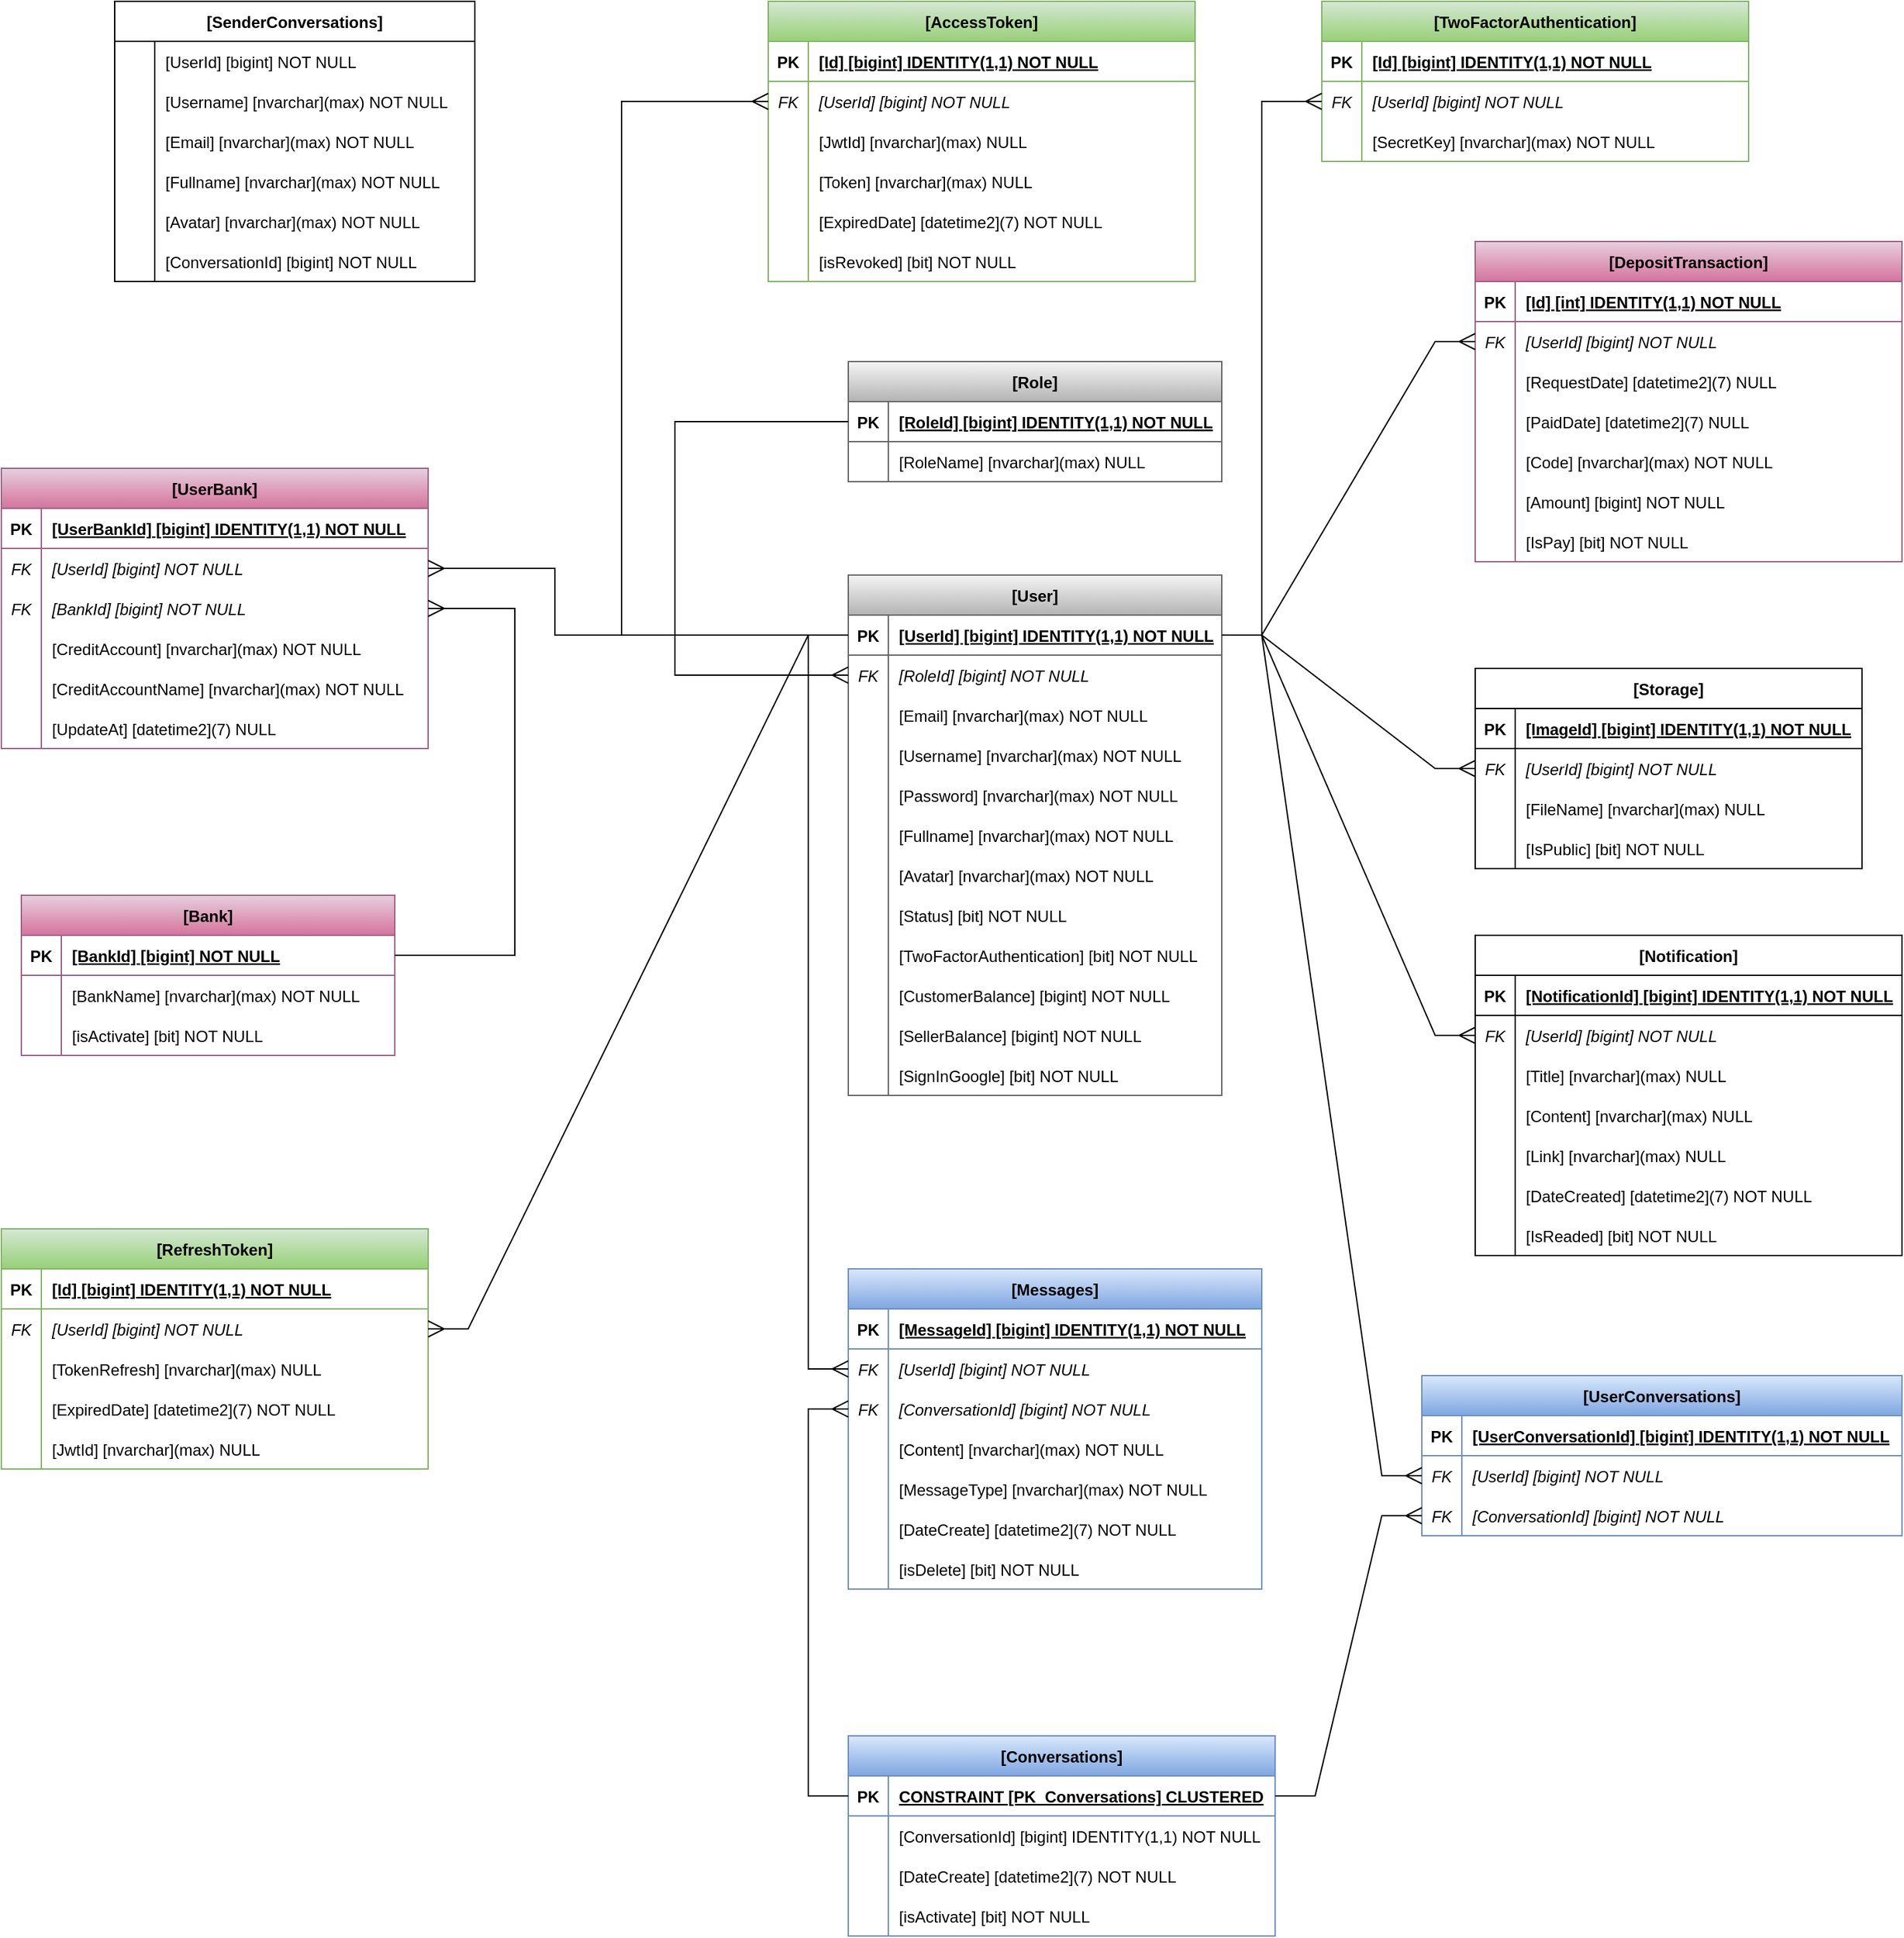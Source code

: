 <mxfile version="21.7.5" type="device">
  <diagram id="R2lEEEUBdFMjLlhIrx00" name="Database_Diagram_version1_20092023">
    <mxGraphModel dx="4688" dy="1162" grid="1" gridSize="10" guides="1" tooltips="1" connect="1" arrows="1" fold="1" page="1" pageScale="1" pageWidth="850" pageHeight="1100" math="0" shadow="0" extFonts="Permanent Marker^https://fonts.googleapis.com/css?family=Permanent+Marker">
      <root>
        <mxCell id="0" />
        <mxCell id="1" parent="0" />
        <mxCell id="kwz90XY_gLPZoAhnNiNT-943" value="[AccessToken]" style="shape=table;startSize=30;container=1;collapsible=1;childLayout=tableLayout;fixedRows=1;rowLines=0;fontStyle=1;align=center;resizeLast=1;fillColor=#d5e8d4;strokeColor=#82b366;gradientColor=#97d077;" parent="1" vertex="1">
          <mxGeometry x="-1690" y="790" width="320" height="210" as="geometry" />
        </mxCell>
        <mxCell id="kwz90XY_gLPZoAhnNiNT-944" value="" style="shape=tableRow;horizontal=0;startSize=0;swimlaneHead=0;swimlaneBody=0;fillColor=none;collapsible=0;dropTarget=0;points=[[0,0.5],[1,0.5]];portConstraint=eastwest;strokeColor=inherit;top=0;left=0;right=0;bottom=1;" parent="kwz90XY_gLPZoAhnNiNT-943" vertex="1">
          <mxGeometry y="30" width="320" height="30" as="geometry" />
        </mxCell>
        <mxCell id="kwz90XY_gLPZoAhnNiNT-945" value="PK" style="shape=partialRectangle;overflow=hidden;connectable=0;fillColor=none;strokeColor=inherit;top=0;left=0;bottom=0;right=0;fontStyle=1;" parent="kwz90XY_gLPZoAhnNiNT-944" vertex="1">
          <mxGeometry width="30" height="30" as="geometry">
            <mxRectangle width="30" height="30" as="alternateBounds" />
          </mxGeometry>
        </mxCell>
        <mxCell id="kwz90XY_gLPZoAhnNiNT-946" value="[Id] [bigint] IDENTITY(1,1) NOT NULL" style="shape=partialRectangle;overflow=hidden;connectable=0;fillColor=none;align=left;strokeColor=inherit;top=0;left=0;bottom=0;right=0;spacingLeft=6;fontStyle=5;" parent="kwz90XY_gLPZoAhnNiNT-944" vertex="1">
          <mxGeometry x="30" width="290" height="30" as="geometry">
            <mxRectangle width="290" height="30" as="alternateBounds" />
          </mxGeometry>
        </mxCell>
        <mxCell id="kwz90XY_gLPZoAhnNiNT-950" value="" style="shape=tableRow;horizontal=0;startSize=0;swimlaneHead=0;swimlaneBody=0;fillColor=none;collapsible=0;dropTarget=0;points=[[0,0.5],[1,0.5]];portConstraint=eastwest;strokeColor=inherit;top=0;left=0;right=0;bottom=0;" parent="kwz90XY_gLPZoAhnNiNT-943" vertex="1">
          <mxGeometry y="60" width="320" height="30" as="geometry" />
        </mxCell>
        <mxCell id="kwz90XY_gLPZoAhnNiNT-951" value="FK" style="shape=partialRectangle;overflow=hidden;connectable=0;fillColor=none;strokeColor=inherit;top=0;left=0;bottom=0;right=0;fontStyle=2" parent="kwz90XY_gLPZoAhnNiNT-950" vertex="1">
          <mxGeometry width="30" height="30" as="geometry">
            <mxRectangle width="30" height="30" as="alternateBounds" />
          </mxGeometry>
        </mxCell>
        <mxCell id="kwz90XY_gLPZoAhnNiNT-952" value="[UserId] [bigint] NOT NULL" style="shape=partialRectangle;overflow=hidden;connectable=0;fillColor=none;align=left;strokeColor=inherit;top=0;left=0;bottom=0;right=0;spacingLeft=6;fontStyle=2" parent="kwz90XY_gLPZoAhnNiNT-950" vertex="1">
          <mxGeometry x="30" width="290" height="30" as="geometry">
            <mxRectangle width="290" height="30" as="alternateBounds" />
          </mxGeometry>
        </mxCell>
        <mxCell id="kwz90XY_gLPZoAhnNiNT-953" value="" style="shape=tableRow;horizontal=0;startSize=0;swimlaneHead=0;swimlaneBody=0;fillColor=none;collapsible=0;dropTarget=0;points=[[0,0.5],[1,0.5]];portConstraint=eastwest;strokeColor=inherit;top=0;left=0;right=0;bottom=0;" parent="kwz90XY_gLPZoAhnNiNT-943" vertex="1">
          <mxGeometry y="90" width="320" height="30" as="geometry" />
        </mxCell>
        <mxCell id="kwz90XY_gLPZoAhnNiNT-954" value="" style="shape=partialRectangle;overflow=hidden;connectable=0;fillColor=none;strokeColor=inherit;top=0;left=0;bottom=0;right=0;" parent="kwz90XY_gLPZoAhnNiNT-953" vertex="1">
          <mxGeometry width="30" height="30" as="geometry">
            <mxRectangle width="30" height="30" as="alternateBounds" />
          </mxGeometry>
        </mxCell>
        <mxCell id="kwz90XY_gLPZoAhnNiNT-955" value="[JwtId] [nvarchar](max) NULL" style="shape=partialRectangle;overflow=hidden;connectable=0;fillColor=none;align=left;strokeColor=inherit;top=0;left=0;bottom=0;right=0;spacingLeft=6;" parent="kwz90XY_gLPZoAhnNiNT-953" vertex="1">
          <mxGeometry x="30" width="290" height="30" as="geometry">
            <mxRectangle width="290" height="30" as="alternateBounds" />
          </mxGeometry>
        </mxCell>
        <mxCell id="kwz90XY_gLPZoAhnNiNT-956" value="" style="shape=tableRow;horizontal=0;startSize=0;swimlaneHead=0;swimlaneBody=0;fillColor=none;collapsible=0;dropTarget=0;points=[[0,0.5],[1,0.5]];portConstraint=eastwest;strokeColor=inherit;top=0;left=0;right=0;bottom=0;" parent="kwz90XY_gLPZoAhnNiNT-943" vertex="1">
          <mxGeometry y="120" width="320" height="30" as="geometry" />
        </mxCell>
        <mxCell id="kwz90XY_gLPZoAhnNiNT-957" value="" style="shape=partialRectangle;overflow=hidden;connectable=0;fillColor=none;strokeColor=inherit;top=0;left=0;bottom=0;right=0;" parent="kwz90XY_gLPZoAhnNiNT-956" vertex="1">
          <mxGeometry width="30" height="30" as="geometry">
            <mxRectangle width="30" height="30" as="alternateBounds" />
          </mxGeometry>
        </mxCell>
        <mxCell id="kwz90XY_gLPZoAhnNiNT-958" value="[Token] [nvarchar](max) NULL" style="shape=partialRectangle;overflow=hidden;connectable=0;fillColor=none;align=left;strokeColor=inherit;top=0;left=0;bottom=0;right=0;spacingLeft=6;" parent="kwz90XY_gLPZoAhnNiNT-956" vertex="1">
          <mxGeometry x="30" width="290" height="30" as="geometry">
            <mxRectangle width="290" height="30" as="alternateBounds" />
          </mxGeometry>
        </mxCell>
        <mxCell id="kwz90XY_gLPZoAhnNiNT-959" value="" style="shape=tableRow;horizontal=0;startSize=0;swimlaneHead=0;swimlaneBody=0;fillColor=none;collapsible=0;dropTarget=0;points=[[0,0.5],[1,0.5]];portConstraint=eastwest;strokeColor=inherit;top=0;left=0;right=0;bottom=0;" parent="kwz90XY_gLPZoAhnNiNT-943" vertex="1">
          <mxGeometry y="150" width="320" height="30" as="geometry" />
        </mxCell>
        <mxCell id="kwz90XY_gLPZoAhnNiNT-960" value="" style="shape=partialRectangle;overflow=hidden;connectable=0;fillColor=none;strokeColor=inherit;top=0;left=0;bottom=0;right=0;" parent="kwz90XY_gLPZoAhnNiNT-959" vertex="1">
          <mxGeometry width="30" height="30" as="geometry">
            <mxRectangle width="30" height="30" as="alternateBounds" />
          </mxGeometry>
        </mxCell>
        <mxCell id="kwz90XY_gLPZoAhnNiNT-961" value="[ExpiredDate] [datetime2](7) NOT NULL" style="shape=partialRectangle;overflow=hidden;connectable=0;fillColor=none;align=left;strokeColor=inherit;top=0;left=0;bottom=0;right=0;spacingLeft=6;" parent="kwz90XY_gLPZoAhnNiNT-959" vertex="1">
          <mxGeometry x="30" width="290" height="30" as="geometry">
            <mxRectangle width="290" height="30" as="alternateBounds" />
          </mxGeometry>
        </mxCell>
        <mxCell id="kwz90XY_gLPZoAhnNiNT-962" value="" style="shape=tableRow;horizontal=0;startSize=0;swimlaneHead=0;swimlaneBody=0;fillColor=none;collapsible=0;dropTarget=0;points=[[0,0.5],[1,0.5]];portConstraint=eastwest;strokeColor=inherit;top=0;left=0;right=0;bottom=0;" parent="kwz90XY_gLPZoAhnNiNT-943" vertex="1">
          <mxGeometry y="180" width="320" height="30" as="geometry" />
        </mxCell>
        <mxCell id="kwz90XY_gLPZoAhnNiNT-963" value="" style="shape=partialRectangle;overflow=hidden;connectable=0;fillColor=none;strokeColor=inherit;top=0;left=0;bottom=0;right=0;" parent="kwz90XY_gLPZoAhnNiNT-962" vertex="1">
          <mxGeometry width="30" height="30" as="geometry">
            <mxRectangle width="30" height="30" as="alternateBounds" />
          </mxGeometry>
        </mxCell>
        <mxCell id="kwz90XY_gLPZoAhnNiNT-964" value="[isRevoked] [bit] NOT NULL" style="shape=partialRectangle;overflow=hidden;connectable=0;fillColor=none;align=left;strokeColor=inherit;top=0;left=0;bottom=0;right=0;spacingLeft=6;" parent="kwz90XY_gLPZoAhnNiNT-962" vertex="1">
          <mxGeometry x="30" width="290" height="30" as="geometry">
            <mxRectangle width="290" height="30" as="alternateBounds" />
          </mxGeometry>
        </mxCell>
        <mxCell id="kwz90XY_gLPZoAhnNiNT-968" value="[Bank]" style="shape=table;startSize=30;container=1;collapsible=1;childLayout=tableLayout;fixedRows=1;rowLines=0;fontStyle=1;align=center;resizeLast=1;fillColor=#e6d0de;strokeColor=#996185;gradientColor=#d5739d;" parent="1" vertex="1">
          <mxGeometry x="-2250" y="1460" width="280" height="120" as="geometry" />
        </mxCell>
        <mxCell id="kwz90XY_gLPZoAhnNiNT-969" value="" style="shape=tableRow;horizontal=0;startSize=0;swimlaneHead=0;swimlaneBody=0;fillColor=none;collapsible=0;dropTarget=0;points=[[0,0.5],[1,0.5]];portConstraint=eastwest;strokeColor=inherit;top=0;left=0;right=0;bottom=1;" parent="kwz90XY_gLPZoAhnNiNT-968" vertex="1">
          <mxGeometry y="30" width="280" height="30" as="geometry" />
        </mxCell>
        <mxCell id="kwz90XY_gLPZoAhnNiNT-970" value="PK" style="shape=partialRectangle;overflow=hidden;connectable=0;fillColor=none;strokeColor=inherit;top=0;left=0;bottom=0;right=0;fontStyle=1;" parent="kwz90XY_gLPZoAhnNiNT-969" vertex="1">
          <mxGeometry width="30" height="30" as="geometry">
            <mxRectangle width="30" height="30" as="alternateBounds" />
          </mxGeometry>
        </mxCell>
        <mxCell id="kwz90XY_gLPZoAhnNiNT-971" value="[BankId] [bigint] NOT NULL" style="shape=partialRectangle;overflow=hidden;connectable=0;fillColor=none;align=left;strokeColor=inherit;top=0;left=0;bottom=0;right=0;spacingLeft=6;fontStyle=5;" parent="kwz90XY_gLPZoAhnNiNT-969" vertex="1">
          <mxGeometry x="30" width="250" height="30" as="geometry">
            <mxRectangle width="250" height="30" as="alternateBounds" />
          </mxGeometry>
        </mxCell>
        <mxCell id="kwz90XY_gLPZoAhnNiNT-975" value="" style="shape=tableRow;horizontal=0;startSize=0;swimlaneHead=0;swimlaneBody=0;fillColor=none;collapsible=0;dropTarget=0;points=[[0,0.5],[1,0.5]];portConstraint=eastwest;strokeColor=inherit;top=0;left=0;right=0;bottom=0;" parent="kwz90XY_gLPZoAhnNiNT-968" vertex="1">
          <mxGeometry y="60" width="280" height="30" as="geometry" />
        </mxCell>
        <mxCell id="kwz90XY_gLPZoAhnNiNT-976" value="" style="shape=partialRectangle;overflow=hidden;connectable=0;fillColor=none;strokeColor=inherit;top=0;left=0;bottom=0;right=0;" parent="kwz90XY_gLPZoAhnNiNT-975" vertex="1">
          <mxGeometry width="30" height="30" as="geometry">
            <mxRectangle width="30" height="30" as="alternateBounds" />
          </mxGeometry>
        </mxCell>
        <mxCell id="kwz90XY_gLPZoAhnNiNT-977" value="[BankName] [nvarchar](max) NOT NULL" style="shape=partialRectangle;overflow=hidden;connectable=0;fillColor=none;align=left;strokeColor=inherit;top=0;left=0;bottom=0;right=0;spacingLeft=6;" parent="kwz90XY_gLPZoAhnNiNT-975" vertex="1">
          <mxGeometry x="30" width="250" height="30" as="geometry">
            <mxRectangle width="250" height="30" as="alternateBounds" />
          </mxGeometry>
        </mxCell>
        <mxCell id="kwz90XY_gLPZoAhnNiNT-978" value="" style="shape=tableRow;horizontal=0;startSize=0;swimlaneHead=0;swimlaneBody=0;fillColor=none;collapsible=0;dropTarget=0;points=[[0,0.5],[1,0.5]];portConstraint=eastwest;strokeColor=inherit;top=0;left=0;right=0;bottom=0;" parent="kwz90XY_gLPZoAhnNiNT-968" vertex="1">
          <mxGeometry y="90" width="280" height="30" as="geometry" />
        </mxCell>
        <mxCell id="kwz90XY_gLPZoAhnNiNT-979" value="" style="shape=partialRectangle;overflow=hidden;connectable=0;fillColor=none;strokeColor=inherit;top=0;left=0;bottom=0;right=0;" parent="kwz90XY_gLPZoAhnNiNT-978" vertex="1">
          <mxGeometry width="30" height="30" as="geometry">
            <mxRectangle width="30" height="30" as="alternateBounds" />
          </mxGeometry>
        </mxCell>
        <mxCell id="kwz90XY_gLPZoAhnNiNT-980" value="[isActivate] [bit] NOT NULL" style="shape=partialRectangle;overflow=hidden;connectable=0;fillColor=none;align=left;strokeColor=inherit;top=0;left=0;bottom=0;right=0;spacingLeft=6;" parent="kwz90XY_gLPZoAhnNiNT-978" vertex="1">
          <mxGeometry x="30" width="250" height="30" as="geometry">
            <mxRectangle width="250" height="30" as="alternateBounds" />
          </mxGeometry>
        </mxCell>
        <mxCell id="kwz90XY_gLPZoAhnNiNT-984" value="[Conversations]" style="shape=table;startSize=30;container=1;collapsible=1;childLayout=tableLayout;fixedRows=1;rowLines=0;fontStyle=1;align=center;resizeLast=1;fillColor=#dae8fc;strokeColor=#6c8ebf;gradientColor=#7ea6e0;" parent="1" vertex="1">
          <mxGeometry x="-1630" y="2090" width="320" height="150" as="geometry" />
        </mxCell>
        <mxCell id="kwz90XY_gLPZoAhnNiNT-985" value="" style="shape=tableRow;horizontal=0;startSize=0;swimlaneHead=0;swimlaneBody=0;fillColor=none;collapsible=0;dropTarget=0;points=[[0,0.5],[1,0.5]];portConstraint=eastwest;strokeColor=inherit;top=0;left=0;right=0;bottom=1;" parent="kwz90XY_gLPZoAhnNiNT-984" vertex="1">
          <mxGeometry y="30" width="320" height="30" as="geometry" />
        </mxCell>
        <mxCell id="kwz90XY_gLPZoAhnNiNT-986" value="PK" style="shape=partialRectangle;overflow=hidden;connectable=0;fillColor=none;strokeColor=inherit;top=0;left=0;bottom=0;right=0;fontStyle=1;" parent="kwz90XY_gLPZoAhnNiNT-985" vertex="1">
          <mxGeometry width="30" height="30" as="geometry">
            <mxRectangle width="30" height="30" as="alternateBounds" />
          </mxGeometry>
        </mxCell>
        <mxCell id="kwz90XY_gLPZoAhnNiNT-987" value="CONSTRAINT [PK_Conversations]  CLUSTERED" style="shape=partialRectangle;overflow=hidden;connectable=0;fillColor=none;align=left;strokeColor=inherit;top=0;left=0;bottom=0;right=0;spacingLeft=6;fontStyle=5;" parent="kwz90XY_gLPZoAhnNiNT-985" vertex="1">
          <mxGeometry x="30" width="290" height="30" as="geometry">
            <mxRectangle width="290" height="30" as="alternateBounds" />
          </mxGeometry>
        </mxCell>
        <mxCell id="kwz90XY_gLPZoAhnNiNT-988" value="" style="shape=tableRow;horizontal=0;startSize=0;swimlaneHead=0;swimlaneBody=0;fillColor=none;collapsible=0;dropTarget=0;points=[[0,0.5],[1,0.5]];portConstraint=eastwest;strokeColor=inherit;top=0;left=0;right=0;bottom=0;" parent="kwz90XY_gLPZoAhnNiNT-984" vertex="1">
          <mxGeometry y="60" width="320" height="30" as="geometry" />
        </mxCell>
        <mxCell id="kwz90XY_gLPZoAhnNiNT-989" value="" style="shape=partialRectangle;overflow=hidden;connectable=0;fillColor=none;strokeColor=inherit;top=0;left=0;bottom=0;right=0;" parent="kwz90XY_gLPZoAhnNiNT-988" vertex="1">
          <mxGeometry width="30" height="30" as="geometry">
            <mxRectangle width="30" height="30" as="alternateBounds" />
          </mxGeometry>
        </mxCell>
        <mxCell id="kwz90XY_gLPZoAhnNiNT-990" value="[ConversationId] [bigint] IDENTITY(1,1) NOT NULL" style="shape=partialRectangle;overflow=hidden;connectable=0;fillColor=none;align=left;strokeColor=inherit;top=0;left=0;bottom=0;right=0;spacingLeft=6;" parent="kwz90XY_gLPZoAhnNiNT-988" vertex="1">
          <mxGeometry x="30" width="290" height="30" as="geometry">
            <mxRectangle width="290" height="30" as="alternateBounds" />
          </mxGeometry>
        </mxCell>
        <mxCell id="kwz90XY_gLPZoAhnNiNT-991" value="" style="shape=tableRow;horizontal=0;startSize=0;swimlaneHead=0;swimlaneBody=0;fillColor=none;collapsible=0;dropTarget=0;points=[[0,0.5],[1,0.5]];portConstraint=eastwest;strokeColor=inherit;top=0;left=0;right=0;bottom=0;" parent="kwz90XY_gLPZoAhnNiNT-984" vertex="1">
          <mxGeometry y="90" width="320" height="30" as="geometry" />
        </mxCell>
        <mxCell id="kwz90XY_gLPZoAhnNiNT-992" value="" style="shape=partialRectangle;overflow=hidden;connectable=0;fillColor=none;strokeColor=inherit;top=0;left=0;bottom=0;right=0;" parent="kwz90XY_gLPZoAhnNiNT-991" vertex="1">
          <mxGeometry width="30" height="30" as="geometry">
            <mxRectangle width="30" height="30" as="alternateBounds" />
          </mxGeometry>
        </mxCell>
        <mxCell id="kwz90XY_gLPZoAhnNiNT-993" value="[DateCreate] [datetime2](7) NOT NULL" style="shape=partialRectangle;overflow=hidden;connectable=0;fillColor=none;align=left;strokeColor=inherit;top=0;left=0;bottom=0;right=0;spacingLeft=6;" parent="kwz90XY_gLPZoAhnNiNT-991" vertex="1">
          <mxGeometry x="30" width="290" height="30" as="geometry">
            <mxRectangle width="290" height="30" as="alternateBounds" />
          </mxGeometry>
        </mxCell>
        <mxCell id="kwz90XY_gLPZoAhnNiNT-994" value="" style="shape=tableRow;horizontal=0;startSize=0;swimlaneHead=0;swimlaneBody=0;fillColor=none;collapsible=0;dropTarget=0;points=[[0,0.5],[1,0.5]];portConstraint=eastwest;strokeColor=inherit;top=0;left=0;right=0;bottom=0;" parent="kwz90XY_gLPZoAhnNiNT-984" vertex="1">
          <mxGeometry y="120" width="320" height="30" as="geometry" />
        </mxCell>
        <mxCell id="kwz90XY_gLPZoAhnNiNT-995" value="" style="shape=partialRectangle;overflow=hidden;connectable=0;fillColor=none;strokeColor=inherit;top=0;left=0;bottom=0;right=0;" parent="kwz90XY_gLPZoAhnNiNT-994" vertex="1">
          <mxGeometry width="30" height="30" as="geometry">
            <mxRectangle width="30" height="30" as="alternateBounds" />
          </mxGeometry>
        </mxCell>
        <mxCell id="kwz90XY_gLPZoAhnNiNT-996" value="[isActivate] [bit] NOT NULL" style="shape=partialRectangle;overflow=hidden;connectable=0;fillColor=none;align=left;strokeColor=inherit;top=0;left=0;bottom=0;right=0;spacingLeft=6;" parent="kwz90XY_gLPZoAhnNiNT-994" vertex="1">
          <mxGeometry x="30" width="290" height="30" as="geometry">
            <mxRectangle width="290" height="30" as="alternateBounds" />
          </mxGeometry>
        </mxCell>
        <mxCell id="kwz90XY_gLPZoAhnNiNT-1000" value="[DepositTransaction]" style="shape=table;startSize=30;container=1;collapsible=1;childLayout=tableLayout;fixedRows=1;rowLines=0;fontStyle=1;align=center;resizeLast=1;fillColor=#e6d0de;gradientColor=#d5739d;strokeColor=#996185;" parent="1" vertex="1">
          <mxGeometry x="-1160" y="970" width="320" height="240" as="geometry" />
        </mxCell>
        <mxCell id="kwz90XY_gLPZoAhnNiNT-1001" value="" style="shape=tableRow;horizontal=0;startSize=0;swimlaneHead=0;swimlaneBody=0;fillColor=none;collapsible=0;dropTarget=0;points=[[0,0.5],[1,0.5]];portConstraint=eastwest;strokeColor=inherit;top=0;left=0;right=0;bottom=1;" parent="kwz90XY_gLPZoAhnNiNT-1000" vertex="1">
          <mxGeometry y="30" width="320" height="30" as="geometry" />
        </mxCell>
        <mxCell id="kwz90XY_gLPZoAhnNiNT-1002" value="PK" style="shape=partialRectangle;overflow=hidden;connectable=0;fillColor=none;strokeColor=inherit;top=0;left=0;bottom=0;right=0;fontStyle=1;" parent="kwz90XY_gLPZoAhnNiNT-1001" vertex="1">
          <mxGeometry width="30" height="30" as="geometry">
            <mxRectangle width="30" height="30" as="alternateBounds" />
          </mxGeometry>
        </mxCell>
        <mxCell id="kwz90XY_gLPZoAhnNiNT-1003" value="[Id] [int] IDENTITY(1,1) NOT NULL" style="shape=partialRectangle;overflow=hidden;connectable=0;fillColor=none;align=left;strokeColor=inherit;top=0;left=0;bottom=0;right=0;spacingLeft=6;fontStyle=5;" parent="kwz90XY_gLPZoAhnNiNT-1001" vertex="1">
          <mxGeometry x="30" width="290" height="30" as="geometry">
            <mxRectangle width="290" height="30" as="alternateBounds" />
          </mxGeometry>
        </mxCell>
        <mxCell id="kwz90XY_gLPZoAhnNiNT-1007" value="" style="shape=tableRow;horizontal=0;startSize=0;swimlaneHead=0;swimlaneBody=0;fillColor=none;collapsible=0;dropTarget=0;points=[[0,0.5],[1,0.5]];portConstraint=eastwest;strokeColor=inherit;top=0;left=0;right=0;bottom=0;" parent="kwz90XY_gLPZoAhnNiNT-1000" vertex="1">
          <mxGeometry y="60" width="320" height="30" as="geometry" />
        </mxCell>
        <mxCell id="kwz90XY_gLPZoAhnNiNT-1008" value="FK" style="shape=partialRectangle;overflow=hidden;connectable=0;fillColor=none;strokeColor=inherit;top=0;left=0;bottom=0;right=0;fontStyle=2" parent="kwz90XY_gLPZoAhnNiNT-1007" vertex="1">
          <mxGeometry width="30" height="30" as="geometry">
            <mxRectangle width="30" height="30" as="alternateBounds" />
          </mxGeometry>
        </mxCell>
        <mxCell id="kwz90XY_gLPZoAhnNiNT-1009" value="[UserId] [bigint] NOT NULL" style="shape=partialRectangle;overflow=hidden;connectable=0;fillColor=none;align=left;strokeColor=inherit;top=0;left=0;bottom=0;right=0;spacingLeft=6;fontStyle=2" parent="kwz90XY_gLPZoAhnNiNT-1007" vertex="1">
          <mxGeometry x="30" width="290" height="30" as="geometry">
            <mxRectangle width="290" height="30" as="alternateBounds" />
          </mxGeometry>
        </mxCell>
        <mxCell id="kwz90XY_gLPZoAhnNiNT-1010" value="" style="shape=tableRow;horizontal=0;startSize=0;swimlaneHead=0;swimlaneBody=0;fillColor=none;collapsible=0;dropTarget=0;points=[[0,0.5],[1,0.5]];portConstraint=eastwest;strokeColor=inherit;top=0;left=0;right=0;bottom=0;" parent="kwz90XY_gLPZoAhnNiNT-1000" vertex="1">
          <mxGeometry y="90" width="320" height="30" as="geometry" />
        </mxCell>
        <mxCell id="kwz90XY_gLPZoAhnNiNT-1011" value="" style="shape=partialRectangle;overflow=hidden;connectable=0;fillColor=none;strokeColor=inherit;top=0;left=0;bottom=0;right=0;" parent="kwz90XY_gLPZoAhnNiNT-1010" vertex="1">
          <mxGeometry width="30" height="30" as="geometry">
            <mxRectangle width="30" height="30" as="alternateBounds" />
          </mxGeometry>
        </mxCell>
        <mxCell id="kwz90XY_gLPZoAhnNiNT-1012" value="[RequestDate] [datetime2](7) NULL" style="shape=partialRectangle;overflow=hidden;connectable=0;fillColor=none;align=left;strokeColor=inherit;top=0;left=0;bottom=0;right=0;spacingLeft=6;" parent="kwz90XY_gLPZoAhnNiNT-1010" vertex="1">
          <mxGeometry x="30" width="290" height="30" as="geometry">
            <mxRectangle width="290" height="30" as="alternateBounds" />
          </mxGeometry>
        </mxCell>
        <mxCell id="kwz90XY_gLPZoAhnNiNT-1013" value="" style="shape=tableRow;horizontal=0;startSize=0;swimlaneHead=0;swimlaneBody=0;fillColor=none;collapsible=0;dropTarget=0;points=[[0,0.5],[1,0.5]];portConstraint=eastwest;strokeColor=inherit;top=0;left=0;right=0;bottom=0;" parent="kwz90XY_gLPZoAhnNiNT-1000" vertex="1">
          <mxGeometry y="120" width="320" height="30" as="geometry" />
        </mxCell>
        <mxCell id="kwz90XY_gLPZoAhnNiNT-1014" value="" style="shape=partialRectangle;overflow=hidden;connectable=0;fillColor=none;strokeColor=inherit;top=0;left=0;bottom=0;right=0;" parent="kwz90XY_gLPZoAhnNiNT-1013" vertex="1">
          <mxGeometry width="30" height="30" as="geometry">
            <mxRectangle width="30" height="30" as="alternateBounds" />
          </mxGeometry>
        </mxCell>
        <mxCell id="kwz90XY_gLPZoAhnNiNT-1015" value="[PaidDate] [datetime2](7) NULL" style="shape=partialRectangle;overflow=hidden;connectable=0;fillColor=none;align=left;strokeColor=inherit;top=0;left=0;bottom=0;right=0;spacingLeft=6;" parent="kwz90XY_gLPZoAhnNiNT-1013" vertex="1">
          <mxGeometry x="30" width="290" height="30" as="geometry">
            <mxRectangle width="290" height="30" as="alternateBounds" />
          </mxGeometry>
        </mxCell>
        <mxCell id="kwz90XY_gLPZoAhnNiNT-1016" value="" style="shape=tableRow;horizontal=0;startSize=0;swimlaneHead=0;swimlaneBody=0;fillColor=none;collapsible=0;dropTarget=0;points=[[0,0.5],[1,0.5]];portConstraint=eastwest;strokeColor=inherit;top=0;left=0;right=0;bottom=0;" parent="kwz90XY_gLPZoAhnNiNT-1000" vertex="1">
          <mxGeometry y="150" width="320" height="30" as="geometry" />
        </mxCell>
        <mxCell id="kwz90XY_gLPZoAhnNiNT-1017" value="" style="shape=partialRectangle;overflow=hidden;connectable=0;fillColor=none;strokeColor=inherit;top=0;left=0;bottom=0;right=0;" parent="kwz90XY_gLPZoAhnNiNT-1016" vertex="1">
          <mxGeometry width="30" height="30" as="geometry">
            <mxRectangle width="30" height="30" as="alternateBounds" />
          </mxGeometry>
        </mxCell>
        <mxCell id="kwz90XY_gLPZoAhnNiNT-1018" value="[Code] [nvarchar](max) NOT NULL" style="shape=partialRectangle;overflow=hidden;connectable=0;fillColor=none;align=left;strokeColor=inherit;top=0;left=0;bottom=0;right=0;spacingLeft=6;" parent="kwz90XY_gLPZoAhnNiNT-1016" vertex="1">
          <mxGeometry x="30" width="290" height="30" as="geometry">
            <mxRectangle width="290" height="30" as="alternateBounds" />
          </mxGeometry>
        </mxCell>
        <mxCell id="kwz90XY_gLPZoAhnNiNT-1019" value="" style="shape=tableRow;horizontal=0;startSize=0;swimlaneHead=0;swimlaneBody=0;fillColor=none;collapsible=0;dropTarget=0;points=[[0,0.5],[1,0.5]];portConstraint=eastwest;strokeColor=inherit;top=0;left=0;right=0;bottom=0;" parent="kwz90XY_gLPZoAhnNiNT-1000" vertex="1">
          <mxGeometry y="180" width="320" height="30" as="geometry" />
        </mxCell>
        <mxCell id="kwz90XY_gLPZoAhnNiNT-1020" value="" style="shape=partialRectangle;overflow=hidden;connectable=0;fillColor=none;strokeColor=inherit;top=0;left=0;bottom=0;right=0;" parent="kwz90XY_gLPZoAhnNiNT-1019" vertex="1">
          <mxGeometry width="30" height="30" as="geometry">
            <mxRectangle width="30" height="30" as="alternateBounds" />
          </mxGeometry>
        </mxCell>
        <mxCell id="kwz90XY_gLPZoAhnNiNT-1021" value="[Amount] [bigint] NOT NULL" style="shape=partialRectangle;overflow=hidden;connectable=0;fillColor=none;align=left;strokeColor=inherit;top=0;left=0;bottom=0;right=0;spacingLeft=6;" parent="kwz90XY_gLPZoAhnNiNT-1019" vertex="1">
          <mxGeometry x="30" width="290" height="30" as="geometry">
            <mxRectangle width="290" height="30" as="alternateBounds" />
          </mxGeometry>
        </mxCell>
        <mxCell id="kwz90XY_gLPZoAhnNiNT-1022" value="" style="shape=tableRow;horizontal=0;startSize=0;swimlaneHead=0;swimlaneBody=0;fillColor=none;collapsible=0;dropTarget=0;points=[[0,0.5],[1,0.5]];portConstraint=eastwest;strokeColor=inherit;top=0;left=0;right=0;bottom=0;" parent="kwz90XY_gLPZoAhnNiNT-1000" vertex="1">
          <mxGeometry y="210" width="320" height="30" as="geometry" />
        </mxCell>
        <mxCell id="kwz90XY_gLPZoAhnNiNT-1023" value="" style="shape=partialRectangle;overflow=hidden;connectable=0;fillColor=none;strokeColor=inherit;top=0;left=0;bottom=0;right=0;" parent="kwz90XY_gLPZoAhnNiNT-1022" vertex="1">
          <mxGeometry width="30" height="30" as="geometry">
            <mxRectangle width="30" height="30" as="alternateBounds" />
          </mxGeometry>
        </mxCell>
        <mxCell id="kwz90XY_gLPZoAhnNiNT-1024" value="[IsPay] [bit] NOT NULL" style="shape=partialRectangle;overflow=hidden;connectable=0;fillColor=none;align=left;strokeColor=inherit;top=0;left=0;bottom=0;right=0;spacingLeft=6;" parent="kwz90XY_gLPZoAhnNiNT-1022" vertex="1">
          <mxGeometry x="30" width="290" height="30" as="geometry">
            <mxRectangle width="290" height="30" as="alternateBounds" />
          </mxGeometry>
        </mxCell>
        <mxCell id="kwz90XY_gLPZoAhnNiNT-1028" value="[Messages]" style="shape=table;startSize=30;container=1;collapsible=1;childLayout=tableLayout;fixedRows=1;rowLines=0;fontStyle=1;align=center;resizeLast=1;fillColor=#dae8fc;strokeColor=#6c8ebf;gradientColor=#7ea6e0;" parent="1" vertex="1">
          <mxGeometry x="-1630" y="1740" width="310" height="240" as="geometry" />
        </mxCell>
        <mxCell id="kwz90XY_gLPZoAhnNiNT-1029" value="" style="shape=tableRow;horizontal=0;startSize=0;swimlaneHead=0;swimlaneBody=0;fillColor=none;collapsible=0;dropTarget=0;points=[[0,0.5],[1,0.5]];portConstraint=eastwest;strokeColor=inherit;top=0;left=0;right=0;bottom=1;" parent="kwz90XY_gLPZoAhnNiNT-1028" vertex="1">
          <mxGeometry y="30" width="310" height="30" as="geometry" />
        </mxCell>
        <mxCell id="kwz90XY_gLPZoAhnNiNT-1030" value="PK" style="shape=partialRectangle;overflow=hidden;connectable=0;fillColor=none;strokeColor=inherit;top=0;left=0;bottom=0;right=0;fontStyle=1;" parent="kwz90XY_gLPZoAhnNiNT-1029" vertex="1">
          <mxGeometry width="30" height="30" as="geometry">
            <mxRectangle width="30" height="30" as="alternateBounds" />
          </mxGeometry>
        </mxCell>
        <mxCell id="kwz90XY_gLPZoAhnNiNT-1031" value="[MessageId] [bigint] IDENTITY(1,1) NOT NULL" style="shape=partialRectangle;overflow=hidden;connectable=0;fillColor=none;align=left;strokeColor=inherit;top=0;left=0;bottom=0;right=0;spacingLeft=6;fontStyle=5;" parent="kwz90XY_gLPZoAhnNiNT-1029" vertex="1">
          <mxGeometry x="30" width="280" height="30" as="geometry">
            <mxRectangle width="280" height="30" as="alternateBounds" />
          </mxGeometry>
        </mxCell>
        <mxCell id="kwz90XY_gLPZoAhnNiNT-1035" value="" style="shape=tableRow;horizontal=0;startSize=0;swimlaneHead=0;swimlaneBody=0;fillColor=none;collapsible=0;dropTarget=0;points=[[0,0.5],[1,0.5]];portConstraint=eastwest;strokeColor=inherit;top=0;left=0;right=0;bottom=0;" parent="kwz90XY_gLPZoAhnNiNT-1028" vertex="1">
          <mxGeometry y="60" width="310" height="30" as="geometry" />
        </mxCell>
        <mxCell id="kwz90XY_gLPZoAhnNiNT-1036" value="FK" style="shape=partialRectangle;overflow=hidden;connectable=0;fillColor=none;strokeColor=inherit;top=0;left=0;bottom=0;right=0;fontStyle=2" parent="kwz90XY_gLPZoAhnNiNT-1035" vertex="1">
          <mxGeometry width="30" height="30" as="geometry">
            <mxRectangle width="30" height="30" as="alternateBounds" />
          </mxGeometry>
        </mxCell>
        <mxCell id="kwz90XY_gLPZoAhnNiNT-1037" value="[UserId] [bigint] NOT NULL" style="shape=partialRectangle;overflow=hidden;connectable=0;fillColor=none;align=left;strokeColor=inherit;top=0;left=0;bottom=0;right=0;spacingLeft=6;fontStyle=2" parent="kwz90XY_gLPZoAhnNiNT-1035" vertex="1">
          <mxGeometry x="30" width="280" height="30" as="geometry">
            <mxRectangle width="280" height="30" as="alternateBounds" />
          </mxGeometry>
        </mxCell>
        <mxCell id="kwz90XY_gLPZoAhnNiNT-1038" value="" style="shape=tableRow;horizontal=0;startSize=0;swimlaneHead=0;swimlaneBody=0;fillColor=none;collapsible=0;dropTarget=0;points=[[0,0.5],[1,0.5]];portConstraint=eastwest;strokeColor=inherit;top=0;left=0;right=0;bottom=0;" parent="kwz90XY_gLPZoAhnNiNT-1028" vertex="1">
          <mxGeometry y="90" width="310" height="30" as="geometry" />
        </mxCell>
        <mxCell id="kwz90XY_gLPZoAhnNiNT-1039" value="FK" style="shape=partialRectangle;overflow=hidden;connectable=0;fillColor=none;strokeColor=inherit;top=0;left=0;bottom=0;right=0;fontStyle=2" parent="kwz90XY_gLPZoAhnNiNT-1038" vertex="1">
          <mxGeometry width="30" height="30" as="geometry">
            <mxRectangle width="30" height="30" as="alternateBounds" />
          </mxGeometry>
        </mxCell>
        <mxCell id="kwz90XY_gLPZoAhnNiNT-1040" value="[ConversationId] [bigint] NOT NULL" style="shape=partialRectangle;overflow=hidden;connectable=0;fillColor=none;align=left;strokeColor=inherit;top=0;left=0;bottom=0;right=0;spacingLeft=6;fontStyle=2" parent="kwz90XY_gLPZoAhnNiNT-1038" vertex="1">
          <mxGeometry x="30" width="280" height="30" as="geometry">
            <mxRectangle width="280" height="30" as="alternateBounds" />
          </mxGeometry>
        </mxCell>
        <mxCell id="kwz90XY_gLPZoAhnNiNT-1041" value="" style="shape=tableRow;horizontal=0;startSize=0;swimlaneHead=0;swimlaneBody=0;fillColor=none;collapsible=0;dropTarget=0;points=[[0,0.5],[1,0.5]];portConstraint=eastwest;strokeColor=inherit;top=0;left=0;right=0;bottom=0;" parent="kwz90XY_gLPZoAhnNiNT-1028" vertex="1">
          <mxGeometry y="120" width="310" height="30" as="geometry" />
        </mxCell>
        <mxCell id="kwz90XY_gLPZoAhnNiNT-1042" value="" style="shape=partialRectangle;overflow=hidden;connectable=0;fillColor=none;strokeColor=inherit;top=0;left=0;bottom=0;right=0;" parent="kwz90XY_gLPZoAhnNiNT-1041" vertex="1">
          <mxGeometry width="30" height="30" as="geometry">
            <mxRectangle width="30" height="30" as="alternateBounds" />
          </mxGeometry>
        </mxCell>
        <mxCell id="kwz90XY_gLPZoAhnNiNT-1043" value="[Content] [nvarchar](max) NOT NULL" style="shape=partialRectangle;overflow=hidden;connectable=0;fillColor=none;align=left;strokeColor=inherit;top=0;left=0;bottom=0;right=0;spacingLeft=6;" parent="kwz90XY_gLPZoAhnNiNT-1041" vertex="1">
          <mxGeometry x="30" width="280" height="30" as="geometry">
            <mxRectangle width="280" height="30" as="alternateBounds" />
          </mxGeometry>
        </mxCell>
        <mxCell id="kwz90XY_gLPZoAhnNiNT-1044" value="" style="shape=tableRow;horizontal=0;startSize=0;swimlaneHead=0;swimlaneBody=0;fillColor=none;collapsible=0;dropTarget=0;points=[[0,0.5],[1,0.5]];portConstraint=eastwest;strokeColor=inherit;top=0;left=0;right=0;bottom=0;" parent="kwz90XY_gLPZoAhnNiNT-1028" vertex="1">
          <mxGeometry y="150" width="310" height="30" as="geometry" />
        </mxCell>
        <mxCell id="kwz90XY_gLPZoAhnNiNT-1045" value="" style="shape=partialRectangle;overflow=hidden;connectable=0;fillColor=none;strokeColor=inherit;top=0;left=0;bottom=0;right=0;" parent="kwz90XY_gLPZoAhnNiNT-1044" vertex="1">
          <mxGeometry width="30" height="30" as="geometry">
            <mxRectangle width="30" height="30" as="alternateBounds" />
          </mxGeometry>
        </mxCell>
        <mxCell id="kwz90XY_gLPZoAhnNiNT-1046" value="[MessageType] [nvarchar](max) NOT NULL" style="shape=partialRectangle;overflow=hidden;connectable=0;fillColor=none;align=left;strokeColor=inherit;top=0;left=0;bottom=0;right=0;spacingLeft=6;" parent="kwz90XY_gLPZoAhnNiNT-1044" vertex="1">
          <mxGeometry x="30" width="280" height="30" as="geometry">
            <mxRectangle width="280" height="30" as="alternateBounds" />
          </mxGeometry>
        </mxCell>
        <mxCell id="kwz90XY_gLPZoAhnNiNT-1047" value="" style="shape=tableRow;horizontal=0;startSize=0;swimlaneHead=0;swimlaneBody=0;fillColor=none;collapsible=0;dropTarget=0;points=[[0,0.5],[1,0.5]];portConstraint=eastwest;strokeColor=inherit;top=0;left=0;right=0;bottom=0;" parent="kwz90XY_gLPZoAhnNiNT-1028" vertex="1">
          <mxGeometry y="180" width="310" height="30" as="geometry" />
        </mxCell>
        <mxCell id="kwz90XY_gLPZoAhnNiNT-1048" value="" style="shape=partialRectangle;overflow=hidden;connectable=0;fillColor=none;strokeColor=inherit;top=0;left=0;bottom=0;right=0;" parent="kwz90XY_gLPZoAhnNiNT-1047" vertex="1">
          <mxGeometry width="30" height="30" as="geometry">
            <mxRectangle width="30" height="30" as="alternateBounds" />
          </mxGeometry>
        </mxCell>
        <mxCell id="kwz90XY_gLPZoAhnNiNT-1049" value="[DateCreate] [datetime2](7) NOT NULL" style="shape=partialRectangle;overflow=hidden;connectable=0;fillColor=none;align=left;strokeColor=inherit;top=0;left=0;bottom=0;right=0;spacingLeft=6;" parent="kwz90XY_gLPZoAhnNiNT-1047" vertex="1">
          <mxGeometry x="30" width="280" height="30" as="geometry">
            <mxRectangle width="280" height="30" as="alternateBounds" />
          </mxGeometry>
        </mxCell>
        <mxCell id="kwz90XY_gLPZoAhnNiNT-1050" value="" style="shape=tableRow;horizontal=0;startSize=0;swimlaneHead=0;swimlaneBody=0;fillColor=none;collapsible=0;dropTarget=0;points=[[0,0.5],[1,0.5]];portConstraint=eastwest;strokeColor=inherit;top=0;left=0;right=0;bottom=0;" parent="kwz90XY_gLPZoAhnNiNT-1028" vertex="1">
          <mxGeometry y="210" width="310" height="30" as="geometry" />
        </mxCell>
        <mxCell id="kwz90XY_gLPZoAhnNiNT-1051" value="" style="shape=partialRectangle;overflow=hidden;connectable=0;fillColor=none;strokeColor=inherit;top=0;left=0;bottom=0;right=0;" parent="kwz90XY_gLPZoAhnNiNT-1050" vertex="1">
          <mxGeometry width="30" height="30" as="geometry">
            <mxRectangle width="30" height="30" as="alternateBounds" />
          </mxGeometry>
        </mxCell>
        <mxCell id="kwz90XY_gLPZoAhnNiNT-1052" value="[isDelete] [bit] NOT NULL" style="shape=partialRectangle;overflow=hidden;connectable=0;fillColor=none;align=left;strokeColor=inherit;top=0;left=0;bottom=0;right=0;spacingLeft=6;" parent="kwz90XY_gLPZoAhnNiNT-1050" vertex="1">
          <mxGeometry x="30" width="280" height="30" as="geometry">
            <mxRectangle width="280" height="30" as="alternateBounds" />
          </mxGeometry>
        </mxCell>
        <mxCell id="kwz90XY_gLPZoAhnNiNT-1056" value="[Notification]" style="shape=table;startSize=30;container=1;collapsible=1;childLayout=tableLayout;fixedRows=1;rowLines=0;fontStyle=1;align=center;resizeLast=1;" parent="1" vertex="1">
          <mxGeometry x="-1160" y="1490" width="320" height="240" as="geometry" />
        </mxCell>
        <mxCell id="kwz90XY_gLPZoAhnNiNT-1057" value="" style="shape=tableRow;horizontal=0;startSize=0;swimlaneHead=0;swimlaneBody=0;fillColor=none;collapsible=0;dropTarget=0;points=[[0,0.5],[1,0.5]];portConstraint=eastwest;strokeColor=inherit;top=0;left=0;right=0;bottom=1;" parent="kwz90XY_gLPZoAhnNiNT-1056" vertex="1">
          <mxGeometry y="30" width="320" height="30" as="geometry" />
        </mxCell>
        <mxCell id="kwz90XY_gLPZoAhnNiNT-1058" value="PK" style="shape=partialRectangle;overflow=hidden;connectable=0;fillColor=none;strokeColor=inherit;top=0;left=0;bottom=0;right=0;fontStyle=1;" parent="kwz90XY_gLPZoAhnNiNT-1057" vertex="1">
          <mxGeometry width="30" height="30" as="geometry">
            <mxRectangle width="30" height="30" as="alternateBounds" />
          </mxGeometry>
        </mxCell>
        <mxCell id="kwz90XY_gLPZoAhnNiNT-1059" value="[NotificationId] [bigint] IDENTITY(1,1) NOT NULL" style="shape=partialRectangle;overflow=hidden;connectable=0;fillColor=none;align=left;strokeColor=inherit;top=0;left=0;bottom=0;right=0;spacingLeft=6;fontStyle=5;" parent="kwz90XY_gLPZoAhnNiNT-1057" vertex="1">
          <mxGeometry x="30" width="290" height="30" as="geometry">
            <mxRectangle width="290" height="30" as="alternateBounds" />
          </mxGeometry>
        </mxCell>
        <mxCell id="kwz90XY_gLPZoAhnNiNT-1063" value="" style="shape=tableRow;horizontal=0;startSize=0;swimlaneHead=0;swimlaneBody=0;fillColor=none;collapsible=0;dropTarget=0;points=[[0,0.5],[1,0.5]];portConstraint=eastwest;strokeColor=inherit;top=0;left=0;right=0;bottom=0;" parent="kwz90XY_gLPZoAhnNiNT-1056" vertex="1">
          <mxGeometry y="60" width="320" height="30" as="geometry" />
        </mxCell>
        <mxCell id="kwz90XY_gLPZoAhnNiNT-1064" value="FK" style="shape=partialRectangle;overflow=hidden;connectable=0;fillColor=none;strokeColor=inherit;top=0;left=0;bottom=0;right=0;fontStyle=2" parent="kwz90XY_gLPZoAhnNiNT-1063" vertex="1">
          <mxGeometry width="30" height="30" as="geometry">
            <mxRectangle width="30" height="30" as="alternateBounds" />
          </mxGeometry>
        </mxCell>
        <mxCell id="kwz90XY_gLPZoAhnNiNT-1065" value="[UserId] [bigint] NOT NULL" style="shape=partialRectangle;overflow=hidden;connectable=0;fillColor=none;align=left;strokeColor=inherit;top=0;left=0;bottom=0;right=0;spacingLeft=6;fontStyle=2" parent="kwz90XY_gLPZoAhnNiNT-1063" vertex="1">
          <mxGeometry x="30" width="290" height="30" as="geometry">
            <mxRectangle width="290" height="30" as="alternateBounds" />
          </mxGeometry>
        </mxCell>
        <mxCell id="kwz90XY_gLPZoAhnNiNT-1066" value="" style="shape=tableRow;horizontal=0;startSize=0;swimlaneHead=0;swimlaneBody=0;fillColor=none;collapsible=0;dropTarget=0;points=[[0,0.5],[1,0.5]];portConstraint=eastwest;strokeColor=inherit;top=0;left=0;right=0;bottom=0;" parent="kwz90XY_gLPZoAhnNiNT-1056" vertex="1">
          <mxGeometry y="90" width="320" height="30" as="geometry" />
        </mxCell>
        <mxCell id="kwz90XY_gLPZoAhnNiNT-1067" value="" style="shape=partialRectangle;overflow=hidden;connectable=0;fillColor=none;strokeColor=inherit;top=0;left=0;bottom=0;right=0;" parent="kwz90XY_gLPZoAhnNiNT-1066" vertex="1">
          <mxGeometry width="30" height="30" as="geometry">
            <mxRectangle width="30" height="30" as="alternateBounds" />
          </mxGeometry>
        </mxCell>
        <mxCell id="kwz90XY_gLPZoAhnNiNT-1068" value="[Title] [nvarchar](max) NULL" style="shape=partialRectangle;overflow=hidden;connectable=0;fillColor=none;align=left;strokeColor=inherit;top=0;left=0;bottom=0;right=0;spacingLeft=6;" parent="kwz90XY_gLPZoAhnNiNT-1066" vertex="1">
          <mxGeometry x="30" width="290" height="30" as="geometry">
            <mxRectangle width="290" height="30" as="alternateBounds" />
          </mxGeometry>
        </mxCell>
        <mxCell id="kwz90XY_gLPZoAhnNiNT-1069" value="" style="shape=tableRow;horizontal=0;startSize=0;swimlaneHead=0;swimlaneBody=0;fillColor=none;collapsible=0;dropTarget=0;points=[[0,0.5],[1,0.5]];portConstraint=eastwest;strokeColor=inherit;top=0;left=0;right=0;bottom=0;" parent="kwz90XY_gLPZoAhnNiNT-1056" vertex="1">
          <mxGeometry y="120" width="320" height="30" as="geometry" />
        </mxCell>
        <mxCell id="kwz90XY_gLPZoAhnNiNT-1070" value="" style="shape=partialRectangle;overflow=hidden;connectable=0;fillColor=none;strokeColor=inherit;top=0;left=0;bottom=0;right=0;" parent="kwz90XY_gLPZoAhnNiNT-1069" vertex="1">
          <mxGeometry width="30" height="30" as="geometry">
            <mxRectangle width="30" height="30" as="alternateBounds" />
          </mxGeometry>
        </mxCell>
        <mxCell id="kwz90XY_gLPZoAhnNiNT-1071" value="[Content] [nvarchar](max) NULL" style="shape=partialRectangle;overflow=hidden;connectable=0;fillColor=none;align=left;strokeColor=inherit;top=0;left=0;bottom=0;right=0;spacingLeft=6;" parent="kwz90XY_gLPZoAhnNiNT-1069" vertex="1">
          <mxGeometry x="30" width="290" height="30" as="geometry">
            <mxRectangle width="290" height="30" as="alternateBounds" />
          </mxGeometry>
        </mxCell>
        <mxCell id="kwz90XY_gLPZoAhnNiNT-1072" value="" style="shape=tableRow;horizontal=0;startSize=0;swimlaneHead=0;swimlaneBody=0;fillColor=none;collapsible=0;dropTarget=0;points=[[0,0.5],[1,0.5]];portConstraint=eastwest;strokeColor=inherit;top=0;left=0;right=0;bottom=0;" parent="kwz90XY_gLPZoAhnNiNT-1056" vertex="1">
          <mxGeometry y="150" width="320" height="30" as="geometry" />
        </mxCell>
        <mxCell id="kwz90XY_gLPZoAhnNiNT-1073" value="" style="shape=partialRectangle;overflow=hidden;connectable=0;fillColor=none;strokeColor=inherit;top=0;left=0;bottom=0;right=0;" parent="kwz90XY_gLPZoAhnNiNT-1072" vertex="1">
          <mxGeometry width="30" height="30" as="geometry">
            <mxRectangle width="30" height="30" as="alternateBounds" />
          </mxGeometry>
        </mxCell>
        <mxCell id="kwz90XY_gLPZoAhnNiNT-1074" value="[Link] [nvarchar](max) NULL" style="shape=partialRectangle;overflow=hidden;connectable=0;fillColor=none;align=left;strokeColor=inherit;top=0;left=0;bottom=0;right=0;spacingLeft=6;" parent="kwz90XY_gLPZoAhnNiNT-1072" vertex="1">
          <mxGeometry x="30" width="290" height="30" as="geometry">
            <mxRectangle width="290" height="30" as="alternateBounds" />
          </mxGeometry>
        </mxCell>
        <mxCell id="kwz90XY_gLPZoAhnNiNT-1075" value="" style="shape=tableRow;horizontal=0;startSize=0;swimlaneHead=0;swimlaneBody=0;fillColor=none;collapsible=0;dropTarget=0;points=[[0,0.5],[1,0.5]];portConstraint=eastwest;strokeColor=inherit;top=0;left=0;right=0;bottom=0;" parent="kwz90XY_gLPZoAhnNiNT-1056" vertex="1">
          <mxGeometry y="180" width="320" height="30" as="geometry" />
        </mxCell>
        <mxCell id="kwz90XY_gLPZoAhnNiNT-1076" value="" style="shape=partialRectangle;overflow=hidden;connectable=0;fillColor=none;strokeColor=inherit;top=0;left=0;bottom=0;right=0;" parent="kwz90XY_gLPZoAhnNiNT-1075" vertex="1">
          <mxGeometry width="30" height="30" as="geometry">
            <mxRectangle width="30" height="30" as="alternateBounds" />
          </mxGeometry>
        </mxCell>
        <mxCell id="kwz90XY_gLPZoAhnNiNT-1077" value="[DateCreated] [datetime2](7) NOT NULL" style="shape=partialRectangle;overflow=hidden;connectable=0;fillColor=none;align=left;strokeColor=inherit;top=0;left=0;bottom=0;right=0;spacingLeft=6;" parent="kwz90XY_gLPZoAhnNiNT-1075" vertex="1">
          <mxGeometry x="30" width="290" height="30" as="geometry">
            <mxRectangle width="290" height="30" as="alternateBounds" />
          </mxGeometry>
        </mxCell>
        <mxCell id="kwz90XY_gLPZoAhnNiNT-1078" value="" style="shape=tableRow;horizontal=0;startSize=0;swimlaneHead=0;swimlaneBody=0;fillColor=none;collapsible=0;dropTarget=0;points=[[0,0.5],[1,0.5]];portConstraint=eastwest;strokeColor=inherit;top=0;left=0;right=0;bottom=0;" parent="kwz90XY_gLPZoAhnNiNT-1056" vertex="1">
          <mxGeometry y="210" width="320" height="30" as="geometry" />
        </mxCell>
        <mxCell id="kwz90XY_gLPZoAhnNiNT-1079" value="" style="shape=partialRectangle;overflow=hidden;connectable=0;fillColor=none;strokeColor=inherit;top=0;left=0;bottom=0;right=0;" parent="kwz90XY_gLPZoAhnNiNT-1078" vertex="1">
          <mxGeometry width="30" height="30" as="geometry">
            <mxRectangle width="30" height="30" as="alternateBounds" />
          </mxGeometry>
        </mxCell>
        <mxCell id="kwz90XY_gLPZoAhnNiNT-1080" value="[IsReaded] [bit] NOT NULL" style="shape=partialRectangle;overflow=hidden;connectable=0;fillColor=none;align=left;strokeColor=inherit;top=0;left=0;bottom=0;right=0;spacingLeft=6;" parent="kwz90XY_gLPZoAhnNiNT-1078" vertex="1">
          <mxGeometry x="30" width="290" height="30" as="geometry">
            <mxRectangle width="290" height="30" as="alternateBounds" />
          </mxGeometry>
        </mxCell>
        <mxCell id="kwz90XY_gLPZoAhnNiNT-1084" value="[RefreshToken]" style="shape=table;startSize=30;container=1;collapsible=1;childLayout=tableLayout;fixedRows=1;rowLines=0;fontStyle=1;align=center;resizeLast=1;fillColor=#d5e8d4;strokeColor=#82b366;gradientColor=#97d077;" parent="1" vertex="1">
          <mxGeometry x="-2265" y="1710" width="320" height="180" as="geometry" />
        </mxCell>
        <mxCell id="kwz90XY_gLPZoAhnNiNT-1085" value="" style="shape=tableRow;horizontal=0;startSize=0;swimlaneHead=0;swimlaneBody=0;fillColor=none;collapsible=0;dropTarget=0;points=[[0,0.5],[1,0.5]];portConstraint=eastwest;strokeColor=inherit;top=0;left=0;right=0;bottom=1;" parent="kwz90XY_gLPZoAhnNiNT-1084" vertex="1">
          <mxGeometry y="30" width="320" height="30" as="geometry" />
        </mxCell>
        <mxCell id="kwz90XY_gLPZoAhnNiNT-1086" value="PK" style="shape=partialRectangle;overflow=hidden;connectable=0;fillColor=none;strokeColor=inherit;top=0;left=0;bottom=0;right=0;fontStyle=1;" parent="kwz90XY_gLPZoAhnNiNT-1085" vertex="1">
          <mxGeometry width="30" height="30" as="geometry">
            <mxRectangle width="30" height="30" as="alternateBounds" />
          </mxGeometry>
        </mxCell>
        <mxCell id="kwz90XY_gLPZoAhnNiNT-1087" value="[Id] [bigint] IDENTITY(1,1) NOT NULL" style="shape=partialRectangle;overflow=hidden;connectable=0;fillColor=none;align=left;strokeColor=inherit;top=0;left=0;bottom=0;right=0;spacingLeft=6;fontStyle=5;" parent="kwz90XY_gLPZoAhnNiNT-1085" vertex="1">
          <mxGeometry x="30" width="290" height="30" as="geometry">
            <mxRectangle width="290" height="30" as="alternateBounds" />
          </mxGeometry>
        </mxCell>
        <mxCell id="kwz90XY_gLPZoAhnNiNT-1091" value="" style="shape=tableRow;horizontal=0;startSize=0;swimlaneHead=0;swimlaneBody=0;fillColor=none;collapsible=0;dropTarget=0;points=[[0,0.5],[1,0.5]];portConstraint=eastwest;strokeColor=inherit;top=0;left=0;right=0;bottom=0;" parent="kwz90XY_gLPZoAhnNiNT-1084" vertex="1">
          <mxGeometry y="60" width="320" height="30" as="geometry" />
        </mxCell>
        <mxCell id="kwz90XY_gLPZoAhnNiNT-1092" value="FK" style="shape=partialRectangle;overflow=hidden;connectable=0;fillColor=none;strokeColor=inherit;top=0;left=0;bottom=0;right=0;fontStyle=2" parent="kwz90XY_gLPZoAhnNiNT-1091" vertex="1">
          <mxGeometry width="30" height="30" as="geometry">
            <mxRectangle width="30" height="30" as="alternateBounds" />
          </mxGeometry>
        </mxCell>
        <mxCell id="kwz90XY_gLPZoAhnNiNT-1093" value="[UserId] [bigint] NOT NULL" style="shape=partialRectangle;overflow=hidden;connectable=0;fillColor=none;align=left;strokeColor=inherit;top=0;left=0;bottom=0;right=0;spacingLeft=6;fontStyle=2" parent="kwz90XY_gLPZoAhnNiNT-1091" vertex="1">
          <mxGeometry x="30" width="290" height="30" as="geometry">
            <mxRectangle width="290" height="30" as="alternateBounds" />
          </mxGeometry>
        </mxCell>
        <mxCell id="kwz90XY_gLPZoAhnNiNT-1094" value="" style="shape=tableRow;horizontal=0;startSize=0;swimlaneHead=0;swimlaneBody=0;fillColor=none;collapsible=0;dropTarget=0;points=[[0,0.5],[1,0.5]];portConstraint=eastwest;strokeColor=inherit;top=0;left=0;right=0;bottom=0;" parent="kwz90XY_gLPZoAhnNiNT-1084" vertex="1">
          <mxGeometry y="90" width="320" height="30" as="geometry" />
        </mxCell>
        <mxCell id="kwz90XY_gLPZoAhnNiNT-1095" value="" style="shape=partialRectangle;overflow=hidden;connectable=0;fillColor=none;strokeColor=inherit;top=0;left=0;bottom=0;right=0;" parent="kwz90XY_gLPZoAhnNiNT-1094" vertex="1">
          <mxGeometry width="30" height="30" as="geometry">
            <mxRectangle width="30" height="30" as="alternateBounds" />
          </mxGeometry>
        </mxCell>
        <mxCell id="kwz90XY_gLPZoAhnNiNT-1096" value="[TokenRefresh] [nvarchar](max) NULL" style="shape=partialRectangle;overflow=hidden;connectable=0;fillColor=none;align=left;strokeColor=inherit;top=0;left=0;bottom=0;right=0;spacingLeft=6;" parent="kwz90XY_gLPZoAhnNiNT-1094" vertex="1">
          <mxGeometry x="30" width="290" height="30" as="geometry">
            <mxRectangle width="290" height="30" as="alternateBounds" />
          </mxGeometry>
        </mxCell>
        <mxCell id="kwz90XY_gLPZoAhnNiNT-1097" value="" style="shape=tableRow;horizontal=0;startSize=0;swimlaneHead=0;swimlaneBody=0;fillColor=none;collapsible=0;dropTarget=0;points=[[0,0.5],[1,0.5]];portConstraint=eastwest;strokeColor=inherit;top=0;left=0;right=0;bottom=0;" parent="kwz90XY_gLPZoAhnNiNT-1084" vertex="1">
          <mxGeometry y="120" width="320" height="30" as="geometry" />
        </mxCell>
        <mxCell id="kwz90XY_gLPZoAhnNiNT-1098" value="" style="shape=partialRectangle;overflow=hidden;connectable=0;fillColor=none;strokeColor=inherit;top=0;left=0;bottom=0;right=0;" parent="kwz90XY_gLPZoAhnNiNT-1097" vertex="1">
          <mxGeometry width="30" height="30" as="geometry">
            <mxRectangle width="30" height="30" as="alternateBounds" />
          </mxGeometry>
        </mxCell>
        <mxCell id="kwz90XY_gLPZoAhnNiNT-1099" value="[ExpiredDate] [datetime2](7) NOT NULL" style="shape=partialRectangle;overflow=hidden;connectable=0;fillColor=none;align=left;strokeColor=inherit;top=0;left=0;bottom=0;right=0;spacingLeft=6;" parent="kwz90XY_gLPZoAhnNiNT-1097" vertex="1">
          <mxGeometry x="30" width="290" height="30" as="geometry">
            <mxRectangle width="290" height="30" as="alternateBounds" />
          </mxGeometry>
        </mxCell>
        <mxCell id="kwz90XY_gLPZoAhnNiNT-1100" value="" style="shape=tableRow;horizontal=0;startSize=0;swimlaneHead=0;swimlaneBody=0;fillColor=none;collapsible=0;dropTarget=0;points=[[0,0.5],[1,0.5]];portConstraint=eastwest;strokeColor=inherit;top=0;left=0;right=0;bottom=0;" parent="kwz90XY_gLPZoAhnNiNT-1084" vertex="1">
          <mxGeometry y="150" width="320" height="30" as="geometry" />
        </mxCell>
        <mxCell id="kwz90XY_gLPZoAhnNiNT-1101" value="" style="shape=partialRectangle;overflow=hidden;connectable=0;fillColor=none;strokeColor=inherit;top=0;left=0;bottom=0;right=0;" parent="kwz90XY_gLPZoAhnNiNT-1100" vertex="1">
          <mxGeometry width="30" height="30" as="geometry">
            <mxRectangle width="30" height="30" as="alternateBounds" />
          </mxGeometry>
        </mxCell>
        <mxCell id="kwz90XY_gLPZoAhnNiNT-1102" value="[JwtId] [nvarchar](max) NULL" style="shape=partialRectangle;overflow=hidden;connectable=0;fillColor=none;align=left;strokeColor=inherit;top=0;left=0;bottom=0;right=0;spacingLeft=6;" parent="kwz90XY_gLPZoAhnNiNT-1100" vertex="1">
          <mxGeometry x="30" width="290" height="30" as="geometry">
            <mxRectangle width="290" height="30" as="alternateBounds" />
          </mxGeometry>
        </mxCell>
        <mxCell id="kwz90XY_gLPZoAhnNiNT-1106" value="[Role]" style="shape=table;startSize=30;container=1;collapsible=1;childLayout=tableLayout;fixedRows=1;rowLines=0;fontStyle=1;align=center;resizeLast=1;fillColor=#f5f5f5;gradientColor=#b3b3b3;strokeColor=#666666;" parent="1" vertex="1">
          <mxGeometry x="-1630" y="1060" width="280" height="90" as="geometry" />
        </mxCell>
        <mxCell id="kwz90XY_gLPZoAhnNiNT-1107" value="" style="shape=tableRow;horizontal=0;startSize=0;swimlaneHead=0;swimlaneBody=0;fillColor=none;collapsible=0;dropTarget=0;points=[[0,0.5],[1,0.5]];portConstraint=eastwest;strokeColor=inherit;top=0;left=0;right=0;bottom=1;" parent="kwz90XY_gLPZoAhnNiNT-1106" vertex="1">
          <mxGeometry y="30" width="280" height="30" as="geometry" />
        </mxCell>
        <mxCell id="kwz90XY_gLPZoAhnNiNT-1108" value="PK" style="shape=partialRectangle;overflow=hidden;connectable=0;fillColor=none;strokeColor=inherit;top=0;left=0;bottom=0;right=0;fontStyle=1;" parent="kwz90XY_gLPZoAhnNiNT-1107" vertex="1">
          <mxGeometry width="30" height="30" as="geometry">
            <mxRectangle width="30" height="30" as="alternateBounds" />
          </mxGeometry>
        </mxCell>
        <mxCell id="kwz90XY_gLPZoAhnNiNT-1109" value="[RoleId] [bigint] IDENTITY(1,1) NOT NULL" style="shape=partialRectangle;overflow=hidden;connectable=0;fillColor=none;align=left;strokeColor=inherit;top=0;left=0;bottom=0;right=0;spacingLeft=6;fontStyle=5;" parent="kwz90XY_gLPZoAhnNiNT-1107" vertex="1">
          <mxGeometry x="30" width="250" height="30" as="geometry">
            <mxRectangle width="250" height="30" as="alternateBounds" />
          </mxGeometry>
        </mxCell>
        <mxCell id="kwz90XY_gLPZoAhnNiNT-1113" value="" style="shape=tableRow;horizontal=0;startSize=0;swimlaneHead=0;swimlaneBody=0;fillColor=none;collapsible=0;dropTarget=0;points=[[0,0.5],[1,0.5]];portConstraint=eastwest;strokeColor=inherit;top=0;left=0;right=0;bottom=0;" parent="kwz90XY_gLPZoAhnNiNT-1106" vertex="1">
          <mxGeometry y="60" width="280" height="30" as="geometry" />
        </mxCell>
        <mxCell id="kwz90XY_gLPZoAhnNiNT-1114" value="" style="shape=partialRectangle;overflow=hidden;connectable=0;fillColor=none;strokeColor=inherit;top=0;left=0;bottom=0;right=0;" parent="kwz90XY_gLPZoAhnNiNT-1113" vertex="1">
          <mxGeometry width="30" height="30" as="geometry">
            <mxRectangle width="30" height="30" as="alternateBounds" />
          </mxGeometry>
        </mxCell>
        <mxCell id="kwz90XY_gLPZoAhnNiNT-1115" value="[RoleName] [nvarchar](max) NULL" style="shape=partialRectangle;overflow=hidden;connectable=0;fillColor=none;align=left;strokeColor=inherit;top=0;left=0;bottom=0;right=0;spacingLeft=6;" parent="kwz90XY_gLPZoAhnNiNT-1113" vertex="1">
          <mxGeometry x="30" width="250" height="30" as="geometry">
            <mxRectangle width="250" height="30" as="alternateBounds" />
          </mxGeometry>
        </mxCell>
        <mxCell id="kwz90XY_gLPZoAhnNiNT-1119" value="[SenderConversations]" style="shape=table;startSize=30;container=1;collapsible=1;childLayout=tableLayout;fixedRows=1;rowLines=0;fontStyle=1;align=center;resizeLast=1;" parent="1" vertex="1">
          <mxGeometry x="-2180" y="790" width="270" height="210" as="geometry" />
        </mxCell>
        <mxCell id="kwz90XY_gLPZoAhnNiNT-1120" value="" style="shape=tableRow;horizontal=0;startSize=0;swimlaneHead=0;swimlaneBody=0;fillColor=none;collapsible=0;dropTarget=0;points=[[0,0.5],[1,0.5]];portConstraint=eastwest;strokeColor=inherit;top=0;left=0;right=0;bottom=0;" parent="kwz90XY_gLPZoAhnNiNT-1119" vertex="1">
          <mxGeometry y="30" width="270" height="30" as="geometry" />
        </mxCell>
        <mxCell id="kwz90XY_gLPZoAhnNiNT-1121" value="" style="shape=partialRectangle;overflow=hidden;connectable=0;fillColor=none;strokeColor=inherit;top=0;left=0;bottom=0;right=0;" parent="kwz90XY_gLPZoAhnNiNT-1120" vertex="1">
          <mxGeometry width="30" height="30" as="geometry">
            <mxRectangle width="30" height="30" as="alternateBounds" />
          </mxGeometry>
        </mxCell>
        <mxCell id="kwz90XY_gLPZoAhnNiNT-1122" value="[UserId] [bigint] NOT NULL" style="shape=partialRectangle;overflow=hidden;connectable=0;fillColor=none;align=left;strokeColor=inherit;top=0;left=0;bottom=0;right=0;spacingLeft=6;" parent="kwz90XY_gLPZoAhnNiNT-1120" vertex="1">
          <mxGeometry x="30" width="240" height="30" as="geometry">
            <mxRectangle width="240" height="30" as="alternateBounds" />
          </mxGeometry>
        </mxCell>
        <mxCell id="kwz90XY_gLPZoAhnNiNT-1123" value="" style="shape=tableRow;horizontal=0;startSize=0;swimlaneHead=0;swimlaneBody=0;fillColor=none;collapsible=0;dropTarget=0;points=[[0,0.5],[1,0.5]];portConstraint=eastwest;strokeColor=inherit;top=0;left=0;right=0;bottom=0;" parent="kwz90XY_gLPZoAhnNiNT-1119" vertex="1">
          <mxGeometry y="60" width="270" height="30" as="geometry" />
        </mxCell>
        <mxCell id="kwz90XY_gLPZoAhnNiNT-1124" value="" style="shape=partialRectangle;overflow=hidden;connectable=0;fillColor=none;strokeColor=inherit;top=0;left=0;bottom=0;right=0;" parent="kwz90XY_gLPZoAhnNiNT-1123" vertex="1">
          <mxGeometry width="30" height="30" as="geometry">
            <mxRectangle width="30" height="30" as="alternateBounds" />
          </mxGeometry>
        </mxCell>
        <mxCell id="kwz90XY_gLPZoAhnNiNT-1125" value="[Username] [nvarchar](max) NOT NULL" style="shape=partialRectangle;overflow=hidden;connectable=0;fillColor=none;align=left;strokeColor=inherit;top=0;left=0;bottom=0;right=0;spacingLeft=6;" parent="kwz90XY_gLPZoAhnNiNT-1123" vertex="1">
          <mxGeometry x="30" width="240" height="30" as="geometry">
            <mxRectangle width="240" height="30" as="alternateBounds" />
          </mxGeometry>
        </mxCell>
        <mxCell id="kwz90XY_gLPZoAhnNiNT-1126" value="" style="shape=tableRow;horizontal=0;startSize=0;swimlaneHead=0;swimlaneBody=0;fillColor=none;collapsible=0;dropTarget=0;points=[[0,0.5],[1,0.5]];portConstraint=eastwest;strokeColor=inherit;top=0;left=0;right=0;bottom=0;" parent="kwz90XY_gLPZoAhnNiNT-1119" vertex="1">
          <mxGeometry y="90" width="270" height="30" as="geometry" />
        </mxCell>
        <mxCell id="kwz90XY_gLPZoAhnNiNT-1127" value="" style="shape=partialRectangle;overflow=hidden;connectable=0;fillColor=none;strokeColor=inherit;top=0;left=0;bottom=0;right=0;" parent="kwz90XY_gLPZoAhnNiNT-1126" vertex="1">
          <mxGeometry width="30" height="30" as="geometry">
            <mxRectangle width="30" height="30" as="alternateBounds" />
          </mxGeometry>
        </mxCell>
        <mxCell id="kwz90XY_gLPZoAhnNiNT-1128" value="[Email] [nvarchar](max) NOT NULL" style="shape=partialRectangle;overflow=hidden;connectable=0;fillColor=none;align=left;strokeColor=inherit;top=0;left=0;bottom=0;right=0;spacingLeft=6;" parent="kwz90XY_gLPZoAhnNiNT-1126" vertex="1">
          <mxGeometry x="30" width="240" height="30" as="geometry">
            <mxRectangle width="240" height="30" as="alternateBounds" />
          </mxGeometry>
        </mxCell>
        <mxCell id="kwz90XY_gLPZoAhnNiNT-1129" value="" style="shape=tableRow;horizontal=0;startSize=0;swimlaneHead=0;swimlaneBody=0;fillColor=none;collapsible=0;dropTarget=0;points=[[0,0.5],[1,0.5]];portConstraint=eastwest;strokeColor=inherit;top=0;left=0;right=0;bottom=0;" parent="kwz90XY_gLPZoAhnNiNT-1119" vertex="1">
          <mxGeometry y="120" width="270" height="30" as="geometry" />
        </mxCell>
        <mxCell id="kwz90XY_gLPZoAhnNiNT-1130" value="" style="shape=partialRectangle;overflow=hidden;connectable=0;fillColor=none;strokeColor=inherit;top=0;left=0;bottom=0;right=0;" parent="kwz90XY_gLPZoAhnNiNT-1129" vertex="1">
          <mxGeometry width="30" height="30" as="geometry">
            <mxRectangle width="30" height="30" as="alternateBounds" />
          </mxGeometry>
        </mxCell>
        <mxCell id="kwz90XY_gLPZoAhnNiNT-1131" value="[Fullname] [nvarchar](max) NOT NULL" style="shape=partialRectangle;overflow=hidden;connectable=0;fillColor=none;align=left;strokeColor=inherit;top=0;left=0;bottom=0;right=0;spacingLeft=6;" parent="kwz90XY_gLPZoAhnNiNT-1129" vertex="1">
          <mxGeometry x="30" width="240" height="30" as="geometry">
            <mxRectangle width="240" height="30" as="alternateBounds" />
          </mxGeometry>
        </mxCell>
        <mxCell id="kwz90XY_gLPZoAhnNiNT-1132" value="" style="shape=tableRow;horizontal=0;startSize=0;swimlaneHead=0;swimlaneBody=0;fillColor=none;collapsible=0;dropTarget=0;points=[[0,0.5],[1,0.5]];portConstraint=eastwest;strokeColor=inherit;top=0;left=0;right=0;bottom=0;" parent="kwz90XY_gLPZoAhnNiNT-1119" vertex="1">
          <mxGeometry y="150" width="270" height="30" as="geometry" />
        </mxCell>
        <mxCell id="kwz90XY_gLPZoAhnNiNT-1133" value="" style="shape=partialRectangle;overflow=hidden;connectable=0;fillColor=none;strokeColor=inherit;top=0;left=0;bottom=0;right=0;" parent="kwz90XY_gLPZoAhnNiNT-1132" vertex="1">
          <mxGeometry width="30" height="30" as="geometry">
            <mxRectangle width="30" height="30" as="alternateBounds" />
          </mxGeometry>
        </mxCell>
        <mxCell id="kwz90XY_gLPZoAhnNiNT-1134" value="[Avatar] [nvarchar](max) NOT NULL" style="shape=partialRectangle;overflow=hidden;connectable=0;fillColor=none;align=left;strokeColor=inherit;top=0;left=0;bottom=0;right=0;spacingLeft=6;" parent="kwz90XY_gLPZoAhnNiNT-1132" vertex="1">
          <mxGeometry x="30" width="240" height="30" as="geometry">
            <mxRectangle width="240" height="30" as="alternateBounds" />
          </mxGeometry>
        </mxCell>
        <mxCell id="kwz90XY_gLPZoAhnNiNT-1135" value="" style="shape=tableRow;horizontal=0;startSize=0;swimlaneHead=0;swimlaneBody=0;fillColor=none;collapsible=0;dropTarget=0;points=[[0,0.5],[1,0.5]];portConstraint=eastwest;strokeColor=inherit;top=0;left=0;right=0;bottom=0;" parent="kwz90XY_gLPZoAhnNiNT-1119" vertex="1">
          <mxGeometry y="180" width="270" height="30" as="geometry" />
        </mxCell>
        <mxCell id="kwz90XY_gLPZoAhnNiNT-1136" value="" style="shape=partialRectangle;overflow=hidden;connectable=0;fillColor=none;strokeColor=inherit;top=0;left=0;bottom=0;right=0;" parent="kwz90XY_gLPZoAhnNiNT-1135" vertex="1">
          <mxGeometry width="30" height="30" as="geometry">
            <mxRectangle width="30" height="30" as="alternateBounds" />
          </mxGeometry>
        </mxCell>
        <mxCell id="kwz90XY_gLPZoAhnNiNT-1137" value="[ConversationId] [bigint] NOT NULL" style="shape=partialRectangle;overflow=hidden;connectable=0;fillColor=none;align=left;strokeColor=inherit;top=0;left=0;bottom=0;right=0;spacingLeft=6;" parent="kwz90XY_gLPZoAhnNiNT-1135" vertex="1">
          <mxGeometry x="30" width="240" height="30" as="geometry">
            <mxRectangle width="240" height="30" as="alternateBounds" />
          </mxGeometry>
        </mxCell>
        <mxCell id="kwz90XY_gLPZoAhnNiNT-1138" value="[Storage]" style="shape=table;startSize=30;container=1;collapsible=1;childLayout=tableLayout;fixedRows=1;rowLines=0;fontStyle=1;align=center;resizeLast=1;" parent="1" vertex="1">
          <mxGeometry x="-1160" y="1290" width="290" height="150" as="geometry" />
        </mxCell>
        <mxCell id="kwz90XY_gLPZoAhnNiNT-1139" value="" style="shape=tableRow;horizontal=0;startSize=0;swimlaneHead=0;swimlaneBody=0;fillColor=none;collapsible=0;dropTarget=0;points=[[0,0.5],[1,0.5]];portConstraint=eastwest;strokeColor=inherit;top=0;left=0;right=0;bottom=1;" parent="kwz90XY_gLPZoAhnNiNT-1138" vertex="1">
          <mxGeometry y="30" width="290" height="30" as="geometry" />
        </mxCell>
        <mxCell id="kwz90XY_gLPZoAhnNiNT-1140" value="PK" style="shape=partialRectangle;overflow=hidden;connectable=0;fillColor=none;strokeColor=inherit;top=0;left=0;bottom=0;right=0;fontStyle=1;" parent="kwz90XY_gLPZoAhnNiNT-1139" vertex="1">
          <mxGeometry width="30" height="30" as="geometry">
            <mxRectangle width="30" height="30" as="alternateBounds" />
          </mxGeometry>
        </mxCell>
        <mxCell id="kwz90XY_gLPZoAhnNiNT-1141" value="[ImageId] [bigint] IDENTITY(1,1) NOT NULL" style="shape=partialRectangle;overflow=hidden;connectable=0;fillColor=none;align=left;strokeColor=inherit;top=0;left=0;bottom=0;right=0;spacingLeft=6;fontStyle=5;" parent="kwz90XY_gLPZoAhnNiNT-1139" vertex="1">
          <mxGeometry x="30" width="260" height="30" as="geometry">
            <mxRectangle width="260" height="30" as="alternateBounds" />
          </mxGeometry>
        </mxCell>
        <mxCell id="kwz90XY_gLPZoAhnNiNT-1145" value="" style="shape=tableRow;horizontal=0;startSize=0;swimlaneHead=0;swimlaneBody=0;fillColor=none;collapsible=0;dropTarget=0;points=[[0,0.5],[1,0.5]];portConstraint=eastwest;strokeColor=inherit;top=0;left=0;right=0;bottom=0;" parent="kwz90XY_gLPZoAhnNiNT-1138" vertex="1">
          <mxGeometry y="60" width="290" height="30" as="geometry" />
        </mxCell>
        <mxCell id="kwz90XY_gLPZoAhnNiNT-1146" value="FK" style="shape=partialRectangle;overflow=hidden;connectable=0;fillColor=none;strokeColor=inherit;top=0;left=0;bottom=0;right=0;fontStyle=2" parent="kwz90XY_gLPZoAhnNiNT-1145" vertex="1">
          <mxGeometry width="30" height="30" as="geometry">
            <mxRectangle width="30" height="30" as="alternateBounds" />
          </mxGeometry>
        </mxCell>
        <mxCell id="kwz90XY_gLPZoAhnNiNT-1147" value="[UserId] [bigint] NOT NULL" style="shape=partialRectangle;overflow=hidden;connectable=0;fillColor=none;align=left;strokeColor=inherit;top=0;left=0;bottom=0;right=0;spacingLeft=6;fontStyle=2" parent="kwz90XY_gLPZoAhnNiNT-1145" vertex="1">
          <mxGeometry x="30" width="260" height="30" as="geometry">
            <mxRectangle width="260" height="30" as="alternateBounds" />
          </mxGeometry>
        </mxCell>
        <mxCell id="kwz90XY_gLPZoAhnNiNT-1148" value="" style="shape=tableRow;horizontal=0;startSize=0;swimlaneHead=0;swimlaneBody=0;fillColor=none;collapsible=0;dropTarget=0;points=[[0,0.5],[1,0.5]];portConstraint=eastwest;strokeColor=inherit;top=0;left=0;right=0;bottom=0;" parent="kwz90XY_gLPZoAhnNiNT-1138" vertex="1">
          <mxGeometry y="90" width="290" height="30" as="geometry" />
        </mxCell>
        <mxCell id="kwz90XY_gLPZoAhnNiNT-1149" value="" style="shape=partialRectangle;overflow=hidden;connectable=0;fillColor=none;strokeColor=inherit;top=0;left=0;bottom=0;right=0;" parent="kwz90XY_gLPZoAhnNiNT-1148" vertex="1">
          <mxGeometry width="30" height="30" as="geometry">
            <mxRectangle width="30" height="30" as="alternateBounds" />
          </mxGeometry>
        </mxCell>
        <mxCell id="kwz90XY_gLPZoAhnNiNT-1150" value="[FileName] [nvarchar](max) NULL" style="shape=partialRectangle;overflow=hidden;connectable=0;fillColor=none;align=left;strokeColor=inherit;top=0;left=0;bottom=0;right=0;spacingLeft=6;" parent="kwz90XY_gLPZoAhnNiNT-1148" vertex="1">
          <mxGeometry x="30" width="260" height="30" as="geometry">
            <mxRectangle width="260" height="30" as="alternateBounds" />
          </mxGeometry>
        </mxCell>
        <mxCell id="kwz90XY_gLPZoAhnNiNT-1151" value="" style="shape=tableRow;horizontal=0;startSize=0;swimlaneHead=0;swimlaneBody=0;fillColor=none;collapsible=0;dropTarget=0;points=[[0,0.5],[1,0.5]];portConstraint=eastwest;strokeColor=inherit;top=0;left=0;right=0;bottom=0;" parent="kwz90XY_gLPZoAhnNiNT-1138" vertex="1">
          <mxGeometry y="120" width="290" height="30" as="geometry" />
        </mxCell>
        <mxCell id="kwz90XY_gLPZoAhnNiNT-1152" value="" style="shape=partialRectangle;overflow=hidden;connectable=0;fillColor=none;strokeColor=inherit;top=0;left=0;bottom=0;right=0;" parent="kwz90XY_gLPZoAhnNiNT-1151" vertex="1">
          <mxGeometry width="30" height="30" as="geometry">
            <mxRectangle width="30" height="30" as="alternateBounds" />
          </mxGeometry>
        </mxCell>
        <mxCell id="kwz90XY_gLPZoAhnNiNT-1153" value="[IsPublic] [bit] NOT NULL" style="shape=partialRectangle;overflow=hidden;connectable=0;fillColor=none;align=left;strokeColor=inherit;top=0;left=0;bottom=0;right=0;spacingLeft=6;" parent="kwz90XY_gLPZoAhnNiNT-1151" vertex="1">
          <mxGeometry x="30" width="260" height="30" as="geometry">
            <mxRectangle width="260" height="30" as="alternateBounds" />
          </mxGeometry>
        </mxCell>
        <mxCell id="kwz90XY_gLPZoAhnNiNT-1157" value="[TwoFactorAuthentication]" style="shape=table;startSize=30;container=1;collapsible=1;childLayout=tableLayout;fixedRows=1;rowLines=0;fontStyle=1;align=center;resizeLast=1;fillColor=#d5e8d4;strokeColor=#82b366;gradientColor=#97d077;" parent="1" vertex="1">
          <mxGeometry x="-1275" y="790" width="320" height="120" as="geometry" />
        </mxCell>
        <mxCell id="kwz90XY_gLPZoAhnNiNT-1158" value="" style="shape=tableRow;horizontal=0;startSize=0;swimlaneHead=0;swimlaneBody=0;fillColor=none;collapsible=0;dropTarget=0;points=[[0,0.5],[1,0.5]];portConstraint=eastwest;strokeColor=inherit;top=0;left=0;right=0;bottom=1;" parent="kwz90XY_gLPZoAhnNiNT-1157" vertex="1">
          <mxGeometry y="30" width="320" height="30" as="geometry" />
        </mxCell>
        <mxCell id="kwz90XY_gLPZoAhnNiNT-1159" value="PK" style="shape=partialRectangle;overflow=hidden;connectable=0;fillColor=none;strokeColor=inherit;top=0;left=0;bottom=0;right=0;fontStyle=1;" parent="kwz90XY_gLPZoAhnNiNT-1158" vertex="1">
          <mxGeometry width="30" height="30" as="geometry">
            <mxRectangle width="30" height="30" as="alternateBounds" />
          </mxGeometry>
        </mxCell>
        <mxCell id="kwz90XY_gLPZoAhnNiNT-1160" value="[Id] [bigint] IDENTITY(1,1) NOT NULL" style="shape=partialRectangle;overflow=hidden;connectable=0;fillColor=none;align=left;strokeColor=inherit;top=0;left=0;bottom=0;right=0;spacingLeft=6;fontStyle=5;" parent="kwz90XY_gLPZoAhnNiNT-1158" vertex="1">
          <mxGeometry x="30" width="290" height="30" as="geometry">
            <mxRectangle width="290" height="30" as="alternateBounds" />
          </mxGeometry>
        </mxCell>
        <mxCell id="kwz90XY_gLPZoAhnNiNT-1164" value="" style="shape=tableRow;horizontal=0;startSize=0;swimlaneHead=0;swimlaneBody=0;fillColor=none;collapsible=0;dropTarget=0;points=[[0,0.5],[1,0.5]];portConstraint=eastwest;strokeColor=inherit;top=0;left=0;right=0;bottom=0;fontStyle=2" parent="kwz90XY_gLPZoAhnNiNT-1157" vertex="1">
          <mxGeometry y="60" width="320" height="30" as="geometry" />
        </mxCell>
        <mxCell id="kwz90XY_gLPZoAhnNiNT-1165" value="FK" style="shape=partialRectangle;overflow=hidden;connectable=0;fillColor=none;strokeColor=inherit;top=0;left=0;bottom=0;right=0;fontStyle=2" parent="kwz90XY_gLPZoAhnNiNT-1164" vertex="1">
          <mxGeometry width="30" height="30" as="geometry">
            <mxRectangle width="30" height="30" as="alternateBounds" />
          </mxGeometry>
        </mxCell>
        <mxCell id="kwz90XY_gLPZoAhnNiNT-1166" value="[UserId] [bigint] NOT NULL" style="shape=partialRectangle;overflow=hidden;connectable=0;fillColor=none;align=left;strokeColor=inherit;top=0;left=0;bottom=0;right=0;spacingLeft=6;fontStyle=2" parent="kwz90XY_gLPZoAhnNiNT-1164" vertex="1">
          <mxGeometry x="30" width="290" height="30" as="geometry">
            <mxRectangle width="290" height="30" as="alternateBounds" />
          </mxGeometry>
        </mxCell>
        <mxCell id="kwz90XY_gLPZoAhnNiNT-1167" value="" style="shape=tableRow;horizontal=0;startSize=0;swimlaneHead=0;swimlaneBody=0;fillColor=none;collapsible=0;dropTarget=0;points=[[0,0.5],[1,0.5]];portConstraint=eastwest;strokeColor=inherit;top=0;left=0;right=0;bottom=0;" parent="kwz90XY_gLPZoAhnNiNT-1157" vertex="1">
          <mxGeometry y="90" width="320" height="30" as="geometry" />
        </mxCell>
        <mxCell id="kwz90XY_gLPZoAhnNiNT-1168" value="" style="shape=partialRectangle;overflow=hidden;connectable=0;fillColor=none;strokeColor=inherit;top=0;left=0;bottom=0;right=0;" parent="kwz90XY_gLPZoAhnNiNT-1167" vertex="1">
          <mxGeometry width="30" height="30" as="geometry">
            <mxRectangle width="30" height="30" as="alternateBounds" />
          </mxGeometry>
        </mxCell>
        <mxCell id="kwz90XY_gLPZoAhnNiNT-1169" value="[SecretKey] [nvarchar](max) NOT NULL" style="shape=partialRectangle;overflow=hidden;connectable=0;fillColor=none;align=left;strokeColor=inherit;top=0;left=0;bottom=0;right=0;spacingLeft=6;" parent="kwz90XY_gLPZoAhnNiNT-1167" vertex="1">
          <mxGeometry x="30" width="290" height="30" as="geometry">
            <mxRectangle width="290" height="30" as="alternateBounds" />
          </mxGeometry>
        </mxCell>
        <mxCell id="kwz90XY_gLPZoAhnNiNT-1173" value="[User]" style="shape=table;startSize=30;container=1;collapsible=1;childLayout=tableLayout;fixedRows=1;rowLines=0;fontStyle=1;align=center;resizeLast=1;fillColor=#f5f5f5;gradientColor=#b3b3b3;strokeColor=#666666;" parent="1" vertex="1">
          <mxGeometry x="-1630" y="1220" width="280" height="390" as="geometry" />
        </mxCell>
        <mxCell id="kwz90XY_gLPZoAhnNiNT-1174" value="" style="shape=tableRow;horizontal=0;startSize=0;swimlaneHead=0;swimlaneBody=0;fillColor=none;collapsible=0;dropTarget=0;points=[[0,0.5],[1,0.5]];portConstraint=eastwest;strokeColor=inherit;top=0;left=0;right=0;bottom=1;" parent="kwz90XY_gLPZoAhnNiNT-1173" vertex="1">
          <mxGeometry y="30" width="280" height="30" as="geometry" />
        </mxCell>
        <mxCell id="kwz90XY_gLPZoAhnNiNT-1175" value="PK" style="shape=partialRectangle;overflow=hidden;connectable=0;fillColor=none;strokeColor=inherit;top=0;left=0;bottom=0;right=0;fontStyle=1;" parent="kwz90XY_gLPZoAhnNiNT-1174" vertex="1">
          <mxGeometry width="30" height="30" as="geometry">
            <mxRectangle width="30" height="30" as="alternateBounds" />
          </mxGeometry>
        </mxCell>
        <mxCell id="kwz90XY_gLPZoAhnNiNT-1176" value="[UserId] [bigint] IDENTITY(1,1) NOT NULL" style="shape=partialRectangle;overflow=hidden;connectable=0;fillColor=none;align=left;strokeColor=inherit;top=0;left=0;bottom=0;right=0;spacingLeft=6;fontStyle=5;" parent="kwz90XY_gLPZoAhnNiNT-1174" vertex="1">
          <mxGeometry x="30" width="250" height="30" as="geometry">
            <mxRectangle width="250" height="30" as="alternateBounds" />
          </mxGeometry>
        </mxCell>
        <mxCell id="kwz90XY_gLPZoAhnNiNT-1180" value="" style="shape=tableRow;horizontal=0;startSize=0;swimlaneHead=0;swimlaneBody=0;fillColor=none;collapsible=0;dropTarget=0;points=[[0,0.5],[1,0.5]];portConstraint=eastwest;strokeColor=inherit;top=0;left=0;right=0;bottom=0;" parent="kwz90XY_gLPZoAhnNiNT-1173" vertex="1">
          <mxGeometry y="60" width="280" height="30" as="geometry" />
        </mxCell>
        <mxCell id="kwz90XY_gLPZoAhnNiNT-1181" value="FK" style="shape=partialRectangle;overflow=hidden;connectable=0;fillColor=none;strokeColor=inherit;top=0;left=0;bottom=0;right=0;fontStyle=2" parent="kwz90XY_gLPZoAhnNiNT-1180" vertex="1">
          <mxGeometry width="30" height="30" as="geometry">
            <mxRectangle width="30" height="30" as="alternateBounds" />
          </mxGeometry>
        </mxCell>
        <mxCell id="kwz90XY_gLPZoAhnNiNT-1182" value="[RoleId] [bigint] NOT NULL" style="shape=partialRectangle;overflow=hidden;connectable=0;fillColor=none;align=left;strokeColor=inherit;top=0;left=0;bottom=0;right=0;spacingLeft=6;fontStyle=2" parent="kwz90XY_gLPZoAhnNiNT-1180" vertex="1">
          <mxGeometry x="30" width="250" height="30" as="geometry">
            <mxRectangle width="250" height="30" as="alternateBounds" />
          </mxGeometry>
        </mxCell>
        <mxCell id="kwz90XY_gLPZoAhnNiNT-1183" value="" style="shape=tableRow;horizontal=0;startSize=0;swimlaneHead=0;swimlaneBody=0;fillColor=none;collapsible=0;dropTarget=0;points=[[0,0.5],[1,0.5]];portConstraint=eastwest;strokeColor=inherit;top=0;left=0;right=0;bottom=0;" parent="kwz90XY_gLPZoAhnNiNT-1173" vertex="1">
          <mxGeometry y="90" width="280" height="30" as="geometry" />
        </mxCell>
        <mxCell id="kwz90XY_gLPZoAhnNiNT-1184" value="" style="shape=partialRectangle;overflow=hidden;connectable=0;fillColor=none;strokeColor=inherit;top=0;left=0;bottom=0;right=0;" parent="kwz90XY_gLPZoAhnNiNT-1183" vertex="1">
          <mxGeometry width="30" height="30" as="geometry">
            <mxRectangle width="30" height="30" as="alternateBounds" />
          </mxGeometry>
        </mxCell>
        <mxCell id="kwz90XY_gLPZoAhnNiNT-1185" value="[Email] [nvarchar](max) NOT NULL" style="shape=partialRectangle;overflow=hidden;connectable=0;fillColor=none;align=left;strokeColor=inherit;top=0;left=0;bottom=0;right=0;spacingLeft=6;" parent="kwz90XY_gLPZoAhnNiNT-1183" vertex="1">
          <mxGeometry x="30" width="250" height="30" as="geometry">
            <mxRectangle width="250" height="30" as="alternateBounds" />
          </mxGeometry>
        </mxCell>
        <mxCell id="kwz90XY_gLPZoAhnNiNT-1186" value="" style="shape=tableRow;horizontal=0;startSize=0;swimlaneHead=0;swimlaneBody=0;fillColor=none;collapsible=0;dropTarget=0;points=[[0,0.5],[1,0.5]];portConstraint=eastwest;strokeColor=inherit;top=0;left=0;right=0;bottom=0;" parent="kwz90XY_gLPZoAhnNiNT-1173" vertex="1">
          <mxGeometry y="120" width="280" height="30" as="geometry" />
        </mxCell>
        <mxCell id="kwz90XY_gLPZoAhnNiNT-1187" value="" style="shape=partialRectangle;overflow=hidden;connectable=0;fillColor=none;strokeColor=inherit;top=0;left=0;bottom=0;right=0;" parent="kwz90XY_gLPZoAhnNiNT-1186" vertex="1">
          <mxGeometry width="30" height="30" as="geometry">
            <mxRectangle width="30" height="30" as="alternateBounds" />
          </mxGeometry>
        </mxCell>
        <mxCell id="kwz90XY_gLPZoAhnNiNT-1188" value="[Username] [nvarchar](max) NOT NULL" style="shape=partialRectangle;overflow=hidden;connectable=0;fillColor=none;align=left;strokeColor=inherit;top=0;left=0;bottom=0;right=0;spacingLeft=6;" parent="kwz90XY_gLPZoAhnNiNT-1186" vertex="1">
          <mxGeometry x="30" width="250" height="30" as="geometry">
            <mxRectangle width="250" height="30" as="alternateBounds" />
          </mxGeometry>
        </mxCell>
        <mxCell id="kwz90XY_gLPZoAhnNiNT-1189" value="" style="shape=tableRow;horizontal=0;startSize=0;swimlaneHead=0;swimlaneBody=0;fillColor=none;collapsible=0;dropTarget=0;points=[[0,0.5],[1,0.5]];portConstraint=eastwest;strokeColor=inherit;top=0;left=0;right=0;bottom=0;" parent="kwz90XY_gLPZoAhnNiNT-1173" vertex="1">
          <mxGeometry y="150" width="280" height="30" as="geometry" />
        </mxCell>
        <mxCell id="kwz90XY_gLPZoAhnNiNT-1190" value="" style="shape=partialRectangle;overflow=hidden;connectable=0;fillColor=none;strokeColor=inherit;top=0;left=0;bottom=0;right=0;" parent="kwz90XY_gLPZoAhnNiNT-1189" vertex="1">
          <mxGeometry width="30" height="30" as="geometry">
            <mxRectangle width="30" height="30" as="alternateBounds" />
          </mxGeometry>
        </mxCell>
        <mxCell id="kwz90XY_gLPZoAhnNiNT-1191" value="[Password] [nvarchar](max) NOT NULL" style="shape=partialRectangle;overflow=hidden;connectable=0;fillColor=none;align=left;strokeColor=inherit;top=0;left=0;bottom=0;right=0;spacingLeft=6;" parent="kwz90XY_gLPZoAhnNiNT-1189" vertex="1">
          <mxGeometry x="30" width="250" height="30" as="geometry">
            <mxRectangle width="250" height="30" as="alternateBounds" />
          </mxGeometry>
        </mxCell>
        <mxCell id="kwz90XY_gLPZoAhnNiNT-1192" value="" style="shape=tableRow;horizontal=0;startSize=0;swimlaneHead=0;swimlaneBody=0;fillColor=none;collapsible=0;dropTarget=0;points=[[0,0.5],[1,0.5]];portConstraint=eastwest;strokeColor=inherit;top=0;left=0;right=0;bottom=0;" parent="kwz90XY_gLPZoAhnNiNT-1173" vertex="1">
          <mxGeometry y="180" width="280" height="30" as="geometry" />
        </mxCell>
        <mxCell id="kwz90XY_gLPZoAhnNiNT-1193" value="" style="shape=partialRectangle;overflow=hidden;connectable=0;fillColor=none;strokeColor=inherit;top=0;left=0;bottom=0;right=0;" parent="kwz90XY_gLPZoAhnNiNT-1192" vertex="1">
          <mxGeometry width="30" height="30" as="geometry">
            <mxRectangle width="30" height="30" as="alternateBounds" />
          </mxGeometry>
        </mxCell>
        <mxCell id="kwz90XY_gLPZoAhnNiNT-1194" value="[Fullname] [nvarchar](max) NOT NULL" style="shape=partialRectangle;overflow=hidden;connectable=0;fillColor=none;align=left;strokeColor=inherit;top=0;left=0;bottom=0;right=0;spacingLeft=6;" parent="kwz90XY_gLPZoAhnNiNT-1192" vertex="1">
          <mxGeometry x="30" width="250" height="30" as="geometry">
            <mxRectangle width="250" height="30" as="alternateBounds" />
          </mxGeometry>
        </mxCell>
        <mxCell id="kwz90XY_gLPZoAhnNiNT-1195" value="" style="shape=tableRow;horizontal=0;startSize=0;swimlaneHead=0;swimlaneBody=0;fillColor=none;collapsible=0;dropTarget=0;points=[[0,0.5],[1,0.5]];portConstraint=eastwest;strokeColor=inherit;top=0;left=0;right=0;bottom=0;" parent="kwz90XY_gLPZoAhnNiNT-1173" vertex="1">
          <mxGeometry y="210" width="280" height="30" as="geometry" />
        </mxCell>
        <mxCell id="kwz90XY_gLPZoAhnNiNT-1196" value="" style="shape=partialRectangle;overflow=hidden;connectable=0;fillColor=none;strokeColor=inherit;top=0;left=0;bottom=0;right=0;" parent="kwz90XY_gLPZoAhnNiNT-1195" vertex="1">
          <mxGeometry width="30" height="30" as="geometry">
            <mxRectangle width="30" height="30" as="alternateBounds" />
          </mxGeometry>
        </mxCell>
        <mxCell id="kwz90XY_gLPZoAhnNiNT-1197" value="[Avatar] [nvarchar](max) NOT NULL" style="shape=partialRectangle;overflow=hidden;connectable=0;fillColor=none;align=left;strokeColor=inherit;top=0;left=0;bottom=0;right=0;spacingLeft=6;" parent="kwz90XY_gLPZoAhnNiNT-1195" vertex="1">
          <mxGeometry x="30" width="250" height="30" as="geometry">
            <mxRectangle width="250" height="30" as="alternateBounds" />
          </mxGeometry>
        </mxCell>
        <mxCell id="kwz90XY_gLPZoAhnNiNT-1198" value="" style="shape=tableRow;horizontal=0;startSize=0;swimlaneHead=0;swimlaneBody=0;fillColor=none;collapsible=0;dropTarget=0;points=[[0,0.5],[1,0.5]];portConstraint=eastwest;strokeColor=inherit;top=0;left=0;right=0;bottom=0;" parent="kwz90XY_gLPZoAhnNiNT-1173" vertex="1">
          <mxGeometry y="240" width="280" height="30" as="geometry" />
        </mxCell>
        <mxCell id="kwz90XY_gLPZoAhnNiNT-1199" value="" style="shape=partialRectangle;overflow=hidden;connectable=0;fillColor=none;strokeColor=inherit;top=0;left=0;bottom=0;right=0;" parent="kwz90XY_gLPZoAhnNiNT-1198" vertex="1">
          <mxGeometry width="30" height="30" as="geometry">
            <mxRectangle width="30" height="30" as="alternateBounds" />
          </mxGeometry>
        </mxCell>
        <mxCell id="kwz90XY_gLPZoAhnNiNT-1200" value="[Status] [bit] NOT NULL" style="shape=partialRectangle;overflow=hidden;connectable=0;fillColor=none;align=left;strokeColor=inherit;top=0;left=0;bottom=0;right=0;spacingLeft=6;" parent="kwz90XY_gLPZoAhnNiNT-1198" vertex="1">
          <mxGeometry x="30" width="250" height="30" as="geometry">
            <mxRectangle width="250" height="30" as="alternateBounds" />
          </mxGeometry>
        </mxCell>
        <mxCell id="kwz90XY_gLPZoAhnNiNT-1201" value="" style="shape=tableRow;horizontal=0;startSize=0;swimlaneHead=0;swimlaneBody=0;fillColor=none;collapsible=0;dropTarget=0;points=[[0,0.5],[1,0.5]];portConstraint=eastwest;strokeColor=inherit;top=0;left=0;right=0;bottom=0;" parent="kwz90XY_gLPZoAhnNiNT-1173" vertex="1">
          <mxGeometry y="270" width="280" height="30" as="geometry" />
        </mxCell>
        <mxCell id="kwz90XY_gLPZoAhnNiNT-1202" value="" style="shape=partialRectangle;overflow=hidden;connectable=0;fillColor=none;strokeColor=inherit;top=0;left=0;bottom=0;right=0;" parent="kwz90XY_gLPZoAhnNiNT-1201" vertex="1">
          <mxGeometry width="30" height="30" as="geometry">
            <mxRectangle width="30" height="30" as="alternateBounds" />
          </mxGeometry>
        </mxCell>
        <mxCell id="kwz90XY_gLPZoAhnNiNT-1203" value="[TwoFactorAuthentication] [bit] NOT NULL" style="shape=partialRectangle;overflow=hidden;connectable=0;fillColor=none;align=left;strokeColor=inherit;top=0;left=0;bottom=0;right=0;spacingLeft=6;" parent="kwz90XY_gLPZoAhnNiNT-1201" vertex="1">
          <mxGeometry x="30" width="250" height="30" as="geometry">
            <mxRectangle width="250" height="30" as="alternateBounds" />
          </mxGeometry>
        </mxCell>
        <mxCell id="kwz90XY_gLPZoAhnNiNT-1204" value="" style="shape=tableRow;horizontal=0;startSize=0;swimlaneHead=0;swimlaneBody=0;fillColor=none;collapsible=0;dropTarget=0;points=[[0,0.5],[1,0.5]];portConstraint=eastwest;strokeColor=inherit;top=0;left=0;right=0;bottom=0;" parent="kwz90XY_gLPZoAhnNiNT-1173" vertex="1">
          <mxGeometry y="300" width="280" height="30" as="geometry" />
        </mxCell>
        <mxCell id="kwz90XY_gLPZoAhnNiNT-1205" value="" style="shape=partialRectangle;overflow=hidden;connectable=0;fillColor=none;strokeColor=inherit;top=0;left=0;bottom=0;right=0;" parent="kwz90XY_gLPZoAhnNiNT-1204" vertex="1">
          <mxGeometry width="30" height="30" as="geometry">
            <mxRectangle width="30" height="30" as="alternateBounds" />
          </mxGeometry>
        </mxCell>
        <mxCell id="kwz90XY_gLPZoAhnNiNT-1206" value="[CustomerBalance] [bigint] NOT NULL" style="shape=partialRectangle;overflow=hidden;connectable=0;fillColor=none;align=left;strokeColor=inherit;top=0;left=0;bottom=0;right=0;spacingLeft=6;" parent="kwz90XY_gLPZoAhnNiNT-1204" vertex="1">
          <mxGeometry x="30" width="250" height="30" as="geometry">
            <mxRectangle width="250" height="30" as="alternateBounds" />
          </mxGeometry>
        </mxCell>
        <mxCell id="kwz90XY_gLPZoAhnNiNT-1207" value="" style="shape=tableRow;horizontal=0;startSize=0;swimlaneHead=0;swimlaneBody=0;fillColor=none;collapsible=0;dropTarget=0;points=[[0,0.5],[1,0.5]];portConstraint=eastwest;strokeColor=inherit;top=0;left=0;right=0;bottom=0;" parent="kwz90XY_gLPZoAhnNiNT-1173" vertex="1">
          <mxGeometry y="330" width="280" height="30" as="geometry" />
        </mxCell>
        <mxCell id="kwz90XY_gLPZoAhnNiNT-1208" value="" style="shape=partialRectangle;overflow=hidden;connectable=0;fillColor=none;strokeColor=inherit;top=0;left=0;bottom=0;right=0;" parent="kwz90XY_gLPZoAhnNiNT-1207" vertex="1">
          <mxGeometry width="30" height="30" as="geometry">
            <mxRectangle width="30" height="30" as="alternateBounds" />
          </mxGeometry>
        </mxCell>
        <mxCell id="kwz90XY_gLPZoAhnNiNT-1209" value="[SellerBalance] [bigint] NOT NULL" style="shape=partialRectangle;overflow=hidden;connectable=0;fillColor=none;align=left;strokeColor=inherit;top=0;left=0;bottom=0;right=0;spacingLeft=6;" parent="kwz90XY_gLPZoAhnNiNT-1207" vertex="1">
          <mxGeometry x="30" width="250" height="30" as="geometry">
            <mxRectangle width="250" height="30" as="alternateBounds" />
          </mxGeometry>
        </mxCell>
        <mxCell id="kwz90XY_gLPZoAhnNiNT-1210" value="" style="shape=tableRow;horizontal=0;startSize=0;swimlaneHead=0;swimlaneBody=0;fillColor=none;collapsible=0;dropTarget=0;points=[[0,0.5],[1,0.5]];portConstraint=eastwest;strokeColor=inherit;top=0;left=0;right=0;bottom=0;" parent="kwz90XY_gLPZoAhnNiNT-1173" vertex="1">
          <mxGeometry y="360" width="280" height="30" as="geometry" />
        </mxCell>
        <mxCell id="kwz90XY_gLPZoAhnNiNT-1211" value="" style="shape=partialRectangle;overflow=hidden;connectable=0;fillColor=none;strokeColor=inherit;top=0;left=0;bottom=0;right=0;" parent="kwz90XY_gLPZoAhnNiNT-1210" vertex="1">
          <mxGeometry width="30" height="30" as="geometry">
            <mxRectangle width="30" height="30" as="alternateBounds" />
          </mxGeometry>
        </mxCell>
        <mxCell id="kwz90XY_gLPZoAhnNiNT-1212" value="[SignInGoogle] [bit] NOT NULL" style="shape=partialRectangle;overflow=hidden;connectable=0;fillColor=none;align=left;strokeColor=inherit;top=0;left=0;bottom=0;right=0;spacingLeft=6;" parent="kwz90XY_gLPZoAhnNiNT-1210" vertex="1">
          <mxGeometry x="30" width="250" height="30" as="geometry">
            <mxRectangle width="250" height="30" as="alternateBounds" />
          </mxGeometry>
        </mxCell>
        <mxCell id="kwz90XY_gLPZoAhnNiNT-1216" value="[UserBank]" style="shape=table;startSize=30;container=1;collapsible=1;childLayout=tableLayout;fixedRows=1;rowLines=0;fontStyle=1;align=center;resizeLast=1;fillColor=#e6d0de;strokeColor=#996185;gradientColor=#d5739d;" parent="1" vertex="1">
          <mxGeometry x="-2265" y="1140" width="320" height="210" as="geometry" />
        </mxCell>
        <mxCell id="kwz90XY_gLPZoAhnNiNT-1217" value="" style="shape=tableRow;horizontal=0;startSize=0;swimlaneHead=0;swimlaneBody=0;fillColor=none;collapsible=0;dropTarget=0;points=[[0,0.5],[1,0.5]];portConstraint=eastwest;strokeColor=inherit;top=0;left=0;right=0;bottom=1;" parent="kwz90XY_gLPZoAhnNiNT-1216" vertex="1">
          <mxGeometry y="30" width="320" height="30" as="geometry" />
        </mxCell>
        <mxCell id="kwz90XY_gLPZoAhnNiNT-1218" value="PK" style="shape=partialRectangle;overflow=hidden;connectable=0;fillColor=none;strokeColor=inherit;top=0;left=0;bottom=0;right=0;fontStyle=1;" parent="kwz90XY_gLPZoAhnNiNT-1217" vertex="1">
          <mxGeometry width="30" height="30" as="geometry">
            <mxRectangle width="30" height="30" as="alternateBounds" />
          </mxGeometry>
        </mxCell>
        <mxCell id="kwz90XY_gLPZoAhnNiNT-1219" value="[UserBankId] [bigint] IDENTITY(1,1) NOT NULL" style="shape=partialRectangle;overflow=hidden;connectable=0;fillColor=none;align=left;strokeColor=inherit;top=0;left=0;bottom=0;right=0;spacingLeft=6;fontStyle=5;" parent="kwz90XY_gLPZoAhnNiNT-1217" vertex="1">
          <mxGeometry x="30" width="290" height="30" as="geometry">
            <mxRectangle width="290" height="30" as="alternateBounds" />
          </mxGeometry>
        </mxCell>
        <mxCell id="kwz90XY_gLPZoAhnNiNT-1223" value="" style="shape=tableRow;horizontal=0;startSize=0;swimlaneHead=0;swimlaneBody=0;fillColor=none;collapsible=0;dropTarget=0;points=[[0,0.5],[1,0.5]];portConstraint=eastwest;strokeColor=inherit;top=0;left=0;right=0;bottom=0;" parent="kwz90XY_gLPZoAhnNiNT-1216" vertex="1">
          <mxGeometry y="60" width="320" height="30" as="geometry" />
        </mxCell>
        <mxCell id="kwz90XY_gLPZoAhnNiNT-1224" value="FK" style="shape=partialRectangle;overflow=hidden;connectable=0;fillColor=none;strokeColor=inherit;top=0;left=0;bottom=0;right=0;fontStyle=2" parent="kwz90XY_gLPZoAhnNiNT-1223" vertex="1">
          <mxGeometry width="30" height="30" as="geometry">
            <mxRectangle width="30" height="30" as="alternateBounds" />
          </mxGeometry>
        </mxCell>
        <mxCell id="kwz90XY_gLPZoAhnNiNT-1225" value="[UserId] [bigint] NOT NULL" style="shape=partialRectangle;overflow=hidden;connectable=0;fillColor=none;align=left;strokeColor=inherit;top=0;left=0;bottom=0;right=0;spacingLeft=6;fontStyle=2" parent="kwz90XY_gLPZoAhnNiNT-1223" vertex="1">
          <mxGeometry x="30" width="290" height="30" as="geometry">
            <mxRectangle width="290" height="30" as="alternateBounds" />
          </mxGeometry>
        </mxCell>
        <mxCell id="kwz90XY_gLPZoAhnNiNT-1226" value="" style="shape=tableRow;horizontal=0;startSize=0;swimlaneHead=0;swimlaneBody=0;fillColor=none;collapsible=0;dropTarget=0;points=[[0,0.5],[1,0.5]];portConstraint=eastwest;strokeColor=inherit;top=0;left=0;right=0;bottom=0;" parent="kwz90XY_gLPZoAhnNiNT-1216" vertex="1">
          <mxGeometry y="90" width="320" height="30" as="geometry" />
        </mxCell>
        <mxCell id="kwz90XY_gLPZoAhnNiNT-1227" value="FK" style="shape=partialRectangle;overflow=hidden;connectable=0;fillColor=none;strokeColor=inherit;top=0;left=0;bottom=0;right=0;fontStyle=2" parent="kwz90XY_gLPZoAhnNiNT-1226" vertex="1">
          <mxGeometry width="30" height="30" as="geometry">
            <mxRectangle width="30" height="30" as="alternateBounds" />
          </mxGeometry>
        </mxCell>
        <mxCell id="kwz90XY_gLPZoAhnNiNT-1228" value="[BankId] [bigint] NOT NULL" style="shape=partialRectangle;overflow=hidden;connectable=0;fillColor=none;align=left;strokeColor=inherit;top=0;left=0;bottom=0;right=0;spacingLeft=6;fontStyle=2" parent="kwz90XY_gLPZoAhnNiNT-1226" vertex="1">
          <mxGeometry x="30" width="290" height="30" as="geometry">
            <mxRectangle width="290" height="30" as="alternateBounds" />
          </mxGeometry>
        </mxCell>
        <mxCell id="kwz90XY_gLPZoAhnNiNT-1229" value="" style="shape=tableRow;horizontal=0;startSize=0;swimlaneHead=0;swimlaneBody=0;fillColor=none;collapsible=0;dropTarget=0;points=[[0,0.5],[1,0.5]];portConstraint=eastwest;strokeColor=inherit;top=0;left=0;right=0;bottom=0;" parent="kwz90XY_gLPZoAhnNiNT-1216" vertex="1">
          <mxGeometry y="120" width="320" height="30" as="geometry" />
        </mxCell>
        <mxCell id="kwz90XY_gLPZoAhnNiNT-1230" value="" style="shape=partialRectangle;overflow=hidden;connectable=0;fillColor=none;strokeColor=inherit;top=0;left=0;bottom=0;right=0;" parent="kwz90XY_gLPZoAhnNiNT-1229" vertex="1">
          <mxGeometry width="30" height="30" as="geometry">
            <mxRectangle width="30" height="30" as="alternateBounds" />
          </mxGeometry>
        </mxCell>
        <mxCell id="kwz90XY_gLPZoAhnNiNT-1231" value="[CreditAccount] [nvarchar](max) NOT NULL" style="shape=partialRectangle;overflow=hidden;connectable=0;fillColor=none;align=left;strokeColor=inherit;top=0;left=0;bottom=0;right=0;spacingLeft=6;" parent="kwz90XY_gLPZoAhnNiNT-1229" vertex="1">
          <mxGeometry x="30" width="290" height="30" as="geometry">
            <mxRectangle width="290" height="30" as="alternateBounds" />
          </mxGeometry>
        </mxCell>
        <mxCell id="kwz90XY_gLPZoAhnNiNT-1232" value="" style="shape=tableRow;horizontal=0;startSize=0;swimlaneHead=0;swimlaneBody=0;fillColor=none;collapsible=0;dropTarget=0;points=[[0,0.5],[1,0.5]];portConstraint=eastwest;strokeColor=inherit;top=0;left=0;right=0;bottom=0;" parent="kwz90XY_gLPZoAhnNiNT-1216" vertex="1">
          <mxGeometry y="150" width="320" height="30" as="geometry" />
        </mxCell>
        <mxCell id="kwz90XY_gLPZoAhnNiNT-1233" value="" style="shape=partialRectangle;overflow=hidden;connectable=0;fillColor=none;strokeColor=inherit;top=0;left=0;bottom=0;right=0;" parent="kwz90XY_gLPZoAhnNiNT-1232" vertex="1">
          <mxGeometry width="30" height="30" as="geometry">
            <mxRectangle width="30" height="30" as="alternateBounds" />
          </mxGeometry>
        </mxCell>
        <mxCell id="kwz90XY_gLPZoAhnNiNT-1234" value="[CreditAccountName] [nvarchar](max) NOT NULL" style="shape=partialRectangle;overflow=hidden;connectable=0;fillColor=none;align=left;strokeColor=inherit;top=0;left=0;bottom=0;right=0;spacingLeft=6;" parent="kwz90XY_gLPZoAhnNiNT-1232" vertex="1">
          <mxGeometry x="30" width="290" height="30" as="geometry">
            <mxRectangle width="290" height="30" as="alternateBounds" />
          </mxGeometry>
        </mxCell>
        <mxCell id="kwz90XY_gLPZoAhnNiNT-1235" value="" style="shape=tableRow;horizontal=0;startSize=0;swimlaneHead=0;swimlaneBody=0;fillColor=none;collapsible=0;dropTarget=0;points=[[0,0.5],[1,0.5]];portConstraint=eastwest;strokeColor=inherit;top=0;left=0;right=0;bottom=0;" parent="kwz90XY_gLPZoAhnNiNT-1216" vertex="1">
          <mxGeometry y="180" width="320" height="30" as="geometry" />
        </mxCell>
        <mxCell id="kwz90XY_gLPZoAhnNiNT-1236" value="" style="shape=partialRectangle;overflow=hidden;connectable=0;fillColor=none;strokeColor=inherit;top=0;left=0;bottom=0;right=0;" parent="kwz90XY_gLPZoAhnNiNT-1235" vertex="1">
          <mxGeometry width="30" height="30" as="geometry">
            <mxRectangle width="30" height="30" as="alternateBounds" />
          </mxGeometry>
        </mxCell>
        <mxCell id="kwz90XY_gLPZoAhnNiNT-1237" value="[UpdateAt] [datetime2](7) NULL" style="shape=partialRectangle;overflow=hidden;connectable=0;fillColor=none;align=left;strokeColor=inherit;top=0;left=0;bottom=0;right=0;spacingLeft=6;" parent="kwz90XY_gLPZoAhnNiNT-1235" vertex="1">
          <mxGeometry x="30" width="290" height="30" as="geometry">
            <mxRectangle width="290" height="30" as="alternateBounds" />
          </mxGeometry>
        </mxCell>
        <mxCell id="kwz90XY_gLPZoAhnNiNT-1241" value="[UserConversations]" style="shape=table;startSize=30;container=1;collapsible=1;childLayout=tableLayout;fixedRows=1;rowLines=0;fontStyle=1;align=center;resizeLast=1;fillColor=#dae8fc;strokeColor=#6c8ebf;gradientColor=#7ea6e0;" parent="1" vertex="1">
          <mxGeometry x="-1200" y="1820" width="360" height="120" as="geometry" />
        </mxCell>
        <mxCell id="kwz90XY_gLPZoAhnNiNT-1242" value="" style="shape=tableRow;horizontal=0;startSize=0;swimlaneHead=0;swimlaneBody=0;fillColor=none;collapsible=0;dropTarget=0;points=[[0,0.5],[1,0.5]];portConstraint=eastwest;strokeColor=inherit;top=0;left=0;right=0;bottom=1;" parent="kwz90XY_gLPZoAhnNiNT-1241" vertex="1">
          <mxGeometry y="30" width="360" height="30" as="geometry" />
        </mxCell>
        <mxCell id="kwz90XY_gLPZoAhnNiNT-1243" value="PK" style="shape=partialRectangle;overflow=hidden;connectable=0;fillColor=none;strokeColor=inherit;top=0;left=0;bottom=0;right=0;fontStyle=1;" parent="kwz90XY_gLPZoAhnNiNT-1242" vertex="1">
          <mxGeometry width="30" height="30" as="geometry">
            <mxRectangle width="30" height="30" as="alternateBounds" />
          </mxGeometry>
        </mxCell>
        <mxCell id="kwz90XY_gLPZoAhnNiNT-1244" value="[UserConversationId] [bigint] IDENTITY(1,1) NOT NULL" style="shape=partialRectangle;overflow=hidden;connectable=0;fillColor=none;align=left;strokeColor=inherit;top=0;left=0;bottom=0;right=0;spacingLeft=6;fontStyle=5;" parent="kwz90XY_gLPZoAhnNiNT-1242" vertex="1">
          <mxGeometry x="30" width="330" height="30" as="geometry">
            <mxRectangle width="330" height="30" as="alternateBounds" />
          </mxGeometry>
        </mxCell>
        <mxCell id="kwz90XY_gLPZoAhnNiNT-1248" value="" style="shape=tableRow;horizontal=0;startSize=0;swimlaneHead=0;swimlaneBody=0;fillColor=none;collapsible=0;dropTarget=0;points=[[0,0.5],[1,0.5]];portConstraint=eastwest;strokeColor=inherit;top=0;left=0;right=0;bottom=0;" parent="kwz90XY_gLPZoAhnNiNT-1241" vertex="1">
          <mxGeometry y="60" width="360" height="30" as="geometry" />
        </mxCell>
        <mxCell id="kwz90XY_gLPZoAhnNiNT-1249" value="FK" style="shape=partialRectangle;overflow=hidden;connectable=0;fillColor=none;strokeColor=inherit;top=0;left=0;bottom=0;right=0;fontStyle=2" parent="kwz90XY_gLPZoAhnNiNT-1248" vertex="1">
          <mxGeometry width="30" height="30" as="geometry">
            <mxRectangle width="30" height="30" as="alternateBounds" />
          </mxGeometry>
        </mxCell>
        <mxCell id="kwz90XY_gLPZoAhnNiNT-1250" value="[UserId] [bigint] NOT NULL" style="shape=partialRectangle;overflow=hidden;connectable=0;fillColor=none;align=left;strokeColor=inherit;top=0;left=0;bottom=0;right=0;spacingLeft=6;fontStyle=2" parent="kwz90XY_gLPZoAhnNiNT-1248" vertex="1">
          <mxGeometry x="30" width="330" height="30" as="geometry">
            <mxRectangle width="330" height="30" as="alternateBounds" />
          </mxGeometry>
        </mxCell>
        <mxCell id="kwz90XY_gLPZoAhnNiNT-1251" value="" style="shape=tableRow;horizontal=0;startSize=0;swimlaneHead=0;swimlaneBody=0;fillColor=none;collapsible=0;dropTarget=0;points=[[0,0.5],[1,0.5]];portConstraint=eastwest;strokeColor=inherit;top=0;left=0;right=0;bottom=0;" parent="kwz90XY_gLPZoAhnNiNT-1241" vertex="1">
          <mxGeometry y="90" width="360" height="30" as="geometry" />
        </mxCell>
        <mxCell id="kwz90XY_gLPZoAhnNiNT-1252" value="FK" style="shape=partialRectangle;overflow=hidden;connectable=0;fillColor=none;strokeColor=inherit;top=0;left=0;bottom=0;right=0;fontStyle=2" parent="kwz90XY_gLPZoAhnNiNT-1251" vertex="1">
          <mxGeometry width="30" height="30" as="geometry">
            <mxRectangle width="30" height="30" as="alternateBounds" />
          </mxGeometry>
        </mxCell>
        <mxCell id="kwz90XY_gLPZoAhnNiNT-1253" value="[ConversationId] [bigint] NOT NULL" style="shape=partialRectangle;overflow=hidden;connectable=0;fillColor=none;align=left;strokeColor=inherit;top=0;left=0;bottom=0;right=0;spacingLeft=6;fontStyle=2" parent="kwz90XY_gLPZoAhnNiNT-1251" vertex="1">
          <mxGeometry x="30" width="330" height="30" as="geometry">
            <mxRectangle width="330" height="30" as="alternateBounds" />
          </mxGeometry>
        </mxCell>
        <mxCell id="kwz90XY_gLPZoAhnNiNT-1258" value="" style="edgeStyle=entityRelationEdgeStyle;fontSize=17;html=1;endArrow=ERmany;rounded=0;exitX=1;exitY=0.5;exitDx=0;exitDy=0;entryX=0;entryY=0.5;entryDx=0;entryDy=0;strokeWidth=1;endSize=10;" parent="1" source="kwz90XY_gLPZoAhnNiNT-1174" target="kwz90XY_gLPZoAhnNiNT-1145" edge="1">
          <mxGeometry width="100" height="100" relative="1" as="geometry">
            <mxPoint x="-1280" y="1470" as="sourcePoint" />
            <mxPoint x="-1180" y="1370" as="targetPoint" />
          </mxGeometry>
        </mxCell>
        <mxCell id="kwz90XY_gLPZoAhnNiNT-1259" value="" style="edgeStyle=entityRelationEdgeStyle;fontSize=17;html=1;endArrow=ERmany;rounded=0;exitX=1;exitY=0.5;exitDx=0;exitDy=0;entryX=0;entryY=0.5;entryDx=0;entryDy=0;strokeWidth=1;endSize=10;" parent="1" source="kwz90XY_gLPZoAhnNiNT-1174" target="kwz90XY_gLPZoAhnNiNT-1007" edge="1">
          <mxGeometry width="100" height="100" relative="1" as="geometry">
            <mxPoint x="-1340" y="1275" as="sourcePoint" />
            <mxPoint x="-1150" y="1485" as="targetPoint" />
          </mxGeometry>
        </mxCell>
        <mxCell id="kwz90XY_gLPZoAhnNiNT-1260" value="" style="edgeStyle=orthogonalEdgeStyle;fontSize=17;html=1;endArrow=ERmany;rounded=0;exitX=1;exitY=0.5;exitDx=0;exitDy=0;entryX=0;entryY=0.5;entryDx=0;entryDy=0;strokeWidth=1;endSize=10;" parent="1" source="kwz90XY_gLPZoAhnNiNT-1174" target="kwz90XY_gLPZoAhnNiNT-1164" edge="1">
          <mxGeometry width="100" height="100" relative="1" as="geometry">
            <mxPoint x="-1340" y="1275" as="sourcePoint" />
            <mxPoint x="-1150" y="1055" as="targetPoint" />
            <Array as="points">
              <mxPoint x="-1320" y="1265" />
              <mxPoint x="-1320" y="865" />
            </Array>
          </mxGeometry>
        </mxCell>
        <mxCell id="kwz90XY_gLPZoAhnNiNT-1261" value="" style="edgeStyle=orthogonalEdgeStyle;fontSize=17;html=1;endArrow=ERmany;rounded=0;exitX=0;exitY=0.5;exitDx=0;exitDy=0;entryX=0;entryY=0.5;entryDx=0;entryDy=0;strokeWidth=1;endSize=10;elbow=vertical;" parent="1" source="kwz90XY_gLPZoAhnNiNT-1174" target="kwz90XY_gLPZoAhnNiNT-950" edge="1">
          <mxGeometry width="100" height="100" relative="1" as="geometry">
            <mxPoint x="-1880" y="1320" as="sourcePoint" />
            <mxPoint x="-1690" y="1100" as="targetPoint" />
            <Array as="points">
              <mxPoint x="-1800" y="1265" />
              <mxPoint x="-1800" y="865" />
            </Array>
          </mxGeometry>
        </mxCell>
        <mxCell id="kwz90XY_gLPZoAhnNiNT-1262" value="" style="edgeStyle=elbowEdgeStyle;fontSize=12;html=1;endArrow=ERmany;rounded=0;exitX=0;exitY=0.5;exitDx=0;exitDy=0;entryX=1;entryY=0.5;entryDx=0;entryDy=0;endSize=10;endFill=0;" parent="1" source="kwz90XY_gLPZoAhnNiNT-1174" target="kwz90XY_gLPZoAhnNiNT-1223" edge="1">
          <mxGeometry width="100" height="100" relative="1" as="geometry">
            <mxPoint x="-1910" y="1420" as="sourcePoint" />
            <mxPoint x="-1810" y="1320" as="targetPoint" />
            <Array as="points">
              <mxPoint x="-1850" y="1230" />
            </Array>
          </mxGeometry>
        </mxCell>
        <mxCell id="kwz90XY_gLPZoAhnNiNT-1263" value="" style="edgeStyle=elbowEdgeStyle;fontSize=12;html=1;endArrow=ERmany;rounded=0;exitX=1;exitY=0.5;exitDx=0;exitDy=0;entryX=1;entryY=0.5;entryDx=0;entryDy=0;endSize=10;endFill=0;" parent="1" source="kwz90XY_gLPZoAhnNiNT-969" target="kwz90XY_gLPZoAhnNiNT-1226" edge="1">
          <mxGeometry width="100" height="100" relative="1" as="geometry">
            <mxPoint x="-1620" y="1275" as="sourcePoint" />
            <mxPoint x="-1935" y="1195" as="targetPoint" />
            <Array as="points">
              <mxPoint x="-1880" y="1390" />
            </Array>
          </mxGeometry>
        </mxCell>
        <mxCell id="kwz90XY_gLPZoAhnNiNT-1264" value="" style="edgeStyle=entityRelationEdgeStyle;fontSize=12;html=1;endArrow=ERmany;rounded=0;entryX=1;entryY=0.5;entryDx=0;entryDy=0;exitX=0;exitY=0.5;exitDx=0;exitDy=0;endSize=10;endFill=0;" parent="1" source="kwz90XY_gLPZoAhnNiNT-1174" target="kwz90XY_gLPZoAhnNiNT-1091" edge="1">
          <mxGeometry width="100" height="100" relative="1" as="geometry">
            <mxPoint x="-1820" y="1730" as="sourcePoint" />
            <mxPoint x="-1720" y="1630" as="targetPoint" />
          </mxGeometry>
        </mxCell>
        <mxCell id="kwz90XY_gLPZoAhnNiNT-1265" value="" style="edgeStyle=orthogonalEdgeStyle;fontSize=12;html=1;endArrow=ERmany;rounded=0;entryX=0;entryY=0.5;entryDx=0;entryDy=0;exitX=0;exitY=0.5;exitDx=0;exitDy=0;endSize=10;endFill=0;" parent="1" source="kwz90XY_gLPZoAhnNiNT-1174" target="kwz90XY_gLPZoAhnNiNT-1035" edge="1">
          <mxGeometry width="100" height="100" relative="1" as="geometry">
            <mxPoint x="-1700" y="1760" as="sourcePoint" />
            <mxPoint x="-1660" y="1610" as="targetPoint" />
            <Array as="points">
              <mxPoint x="-1660" y="1265" />
              <mxPoint x="-1660" y="1815" />
            </Array>
          </mxGeometry>
        </mxCell>
        <mxCell id="kwz90XY_gLPZoAhnNiNT-1266" value="" style="edgeStyle=orthogonalEdgeStyle;fontSize=12;html=1;endArrow=ERmany;rounded=0;entryX=0;entryY=0.5;entryDx=0;entryDy=0;endSize=10;exitX=0;exitY=0.5;exitDx=0;exitDy=0;elbow=vertical;endFill=0;" parent="1" source="kwz90XY_gLPZoAhnNiNT-985" target="kwz90XY_gLPZoAhnNiNT-1038" edge="1">
          <mxGeometry width="100" height="100" relative="1" as="geometry">
            <mxPoint x="-1770" y="2070" as="sourcePoint" />
            <mxPoint x="-1670" y="1970" as="targetPoint" />
            <Array as="points">
              <mxPoint x="-1660" y="2135" />
              <mxPoint x="-1660" y="1845" />
            </Array>
          </mxGeometry>
        </mxCell>
        <mxCell id="kwz90XY_gLPZoAhnNiNT-1267" value="" style="edgeStyle=entityRelationEdgeStyle;fontSize=17;html=1;endArrow=ERmany;rounded=0;exitX=1;exitY=0.5;exitDx=0;exitDy=0;entryX=0;entryY=0.5;entryDx=0;entryDy=0;strokeWidth=1;endSize=10;endFill=0;" parent="1" source="kwz90XY_gLPZoAhnNiNT-1174" target="kwz90XY_gLPZoAhnNiNT-1248" edge="1">
          <mxGeometry width="100" height="100" relative="1" as="geometry">
            <mxPoint x="-1340" y="1275" as="sourcePoint" />
            <mxPoint x="-1150" y="1485" as="targetPoint" />
          </mxGeometry>
        </mxCell>
        <mxCell id="kwz90XY_gLPZoAhnNiNT-1268" value="" style="edgeStyle=entityRelationEdgeStyle;fontSize=12;html=1;endArrow=ERmany;rounded=0;entryX=0;entryY=0.5;entryDx=0;entryDy=0;exitX=1;exitY=0.5;exitDx=0;exitDy=0;endSize=10;endFill=0;" parent="1" source="kwz90XY_gLPZoAhnNiNT-985" target="kwz90XY_gLPZoAhnNiNT-1251" edge="1">
          <mxGeometry width="100" height="100" relative="1" as="geometry">
            <mxPoint x="-1230" y="2150" as="sourcePoint" />
            <mxPoint x="-1130" y="2050" as="targetPoint" />
          </mxGeometry>
        </mxCell>
        <mxCell id="kwz90XY_gLPZoAhnNiNT-1269" value="" style="edgeStyle=entityRelationEdgeStyle;fontSize=12;html=1;endArrow=ERmany;rounded=0;entryX=0;entryY=0.5;entryDx=0;entryDy=0;exitX=1;exitY=0.5;exitDx=0;exitDy=0;endSize=10;" parent="1" source="kwz90XY_gLPZoAhnNiNT-1174" target="kwz90XY_gLPZoAhnNiNT-1063" edge="1">
          <mxGeometry width="100" height="100" relative="1" as="geometry">
            <mxPoint x="-1300" y="1530" as="sourcePoint" />
            <mxPoint x="-1200" y="1430" as="targetPoint" />
          </mxGeometry>
        </mxCell>
        <mxCell id="kwz90XY_gLPZoAhnNiNT-1270" value="" style="edgeStyle=elbowEdgeStyle;fontSize=12;html=1;endArrow=ERmany;rounded=0;entryX=0;entryY=0.5;entryDx=0;entryDy=0;exitX=0;exitY=0.5;exitDx=0;exitDy=0;endSize=10;" parent="1" source="kwz90XY_gLPZoAhnNiNT-1107" target="kwz90XY_gLPZoAhnNiNT-1180" edge="1">
          <mxGeometry width="100" height="100" relative="1" as="geometry">
            <mxPoint x="-1860" y="1240" as="sourcePoint" />
            <mxPoint x="-1760" y="1140" as="targetPoint" />
            <Array as="points">
              <mxPoint x="-1760" y="1200" />
            </Array>
          </mxGeometry>
        </mxCell>
      </root>
    </mxGraphModel>
  </diagram>
</mxfile>
